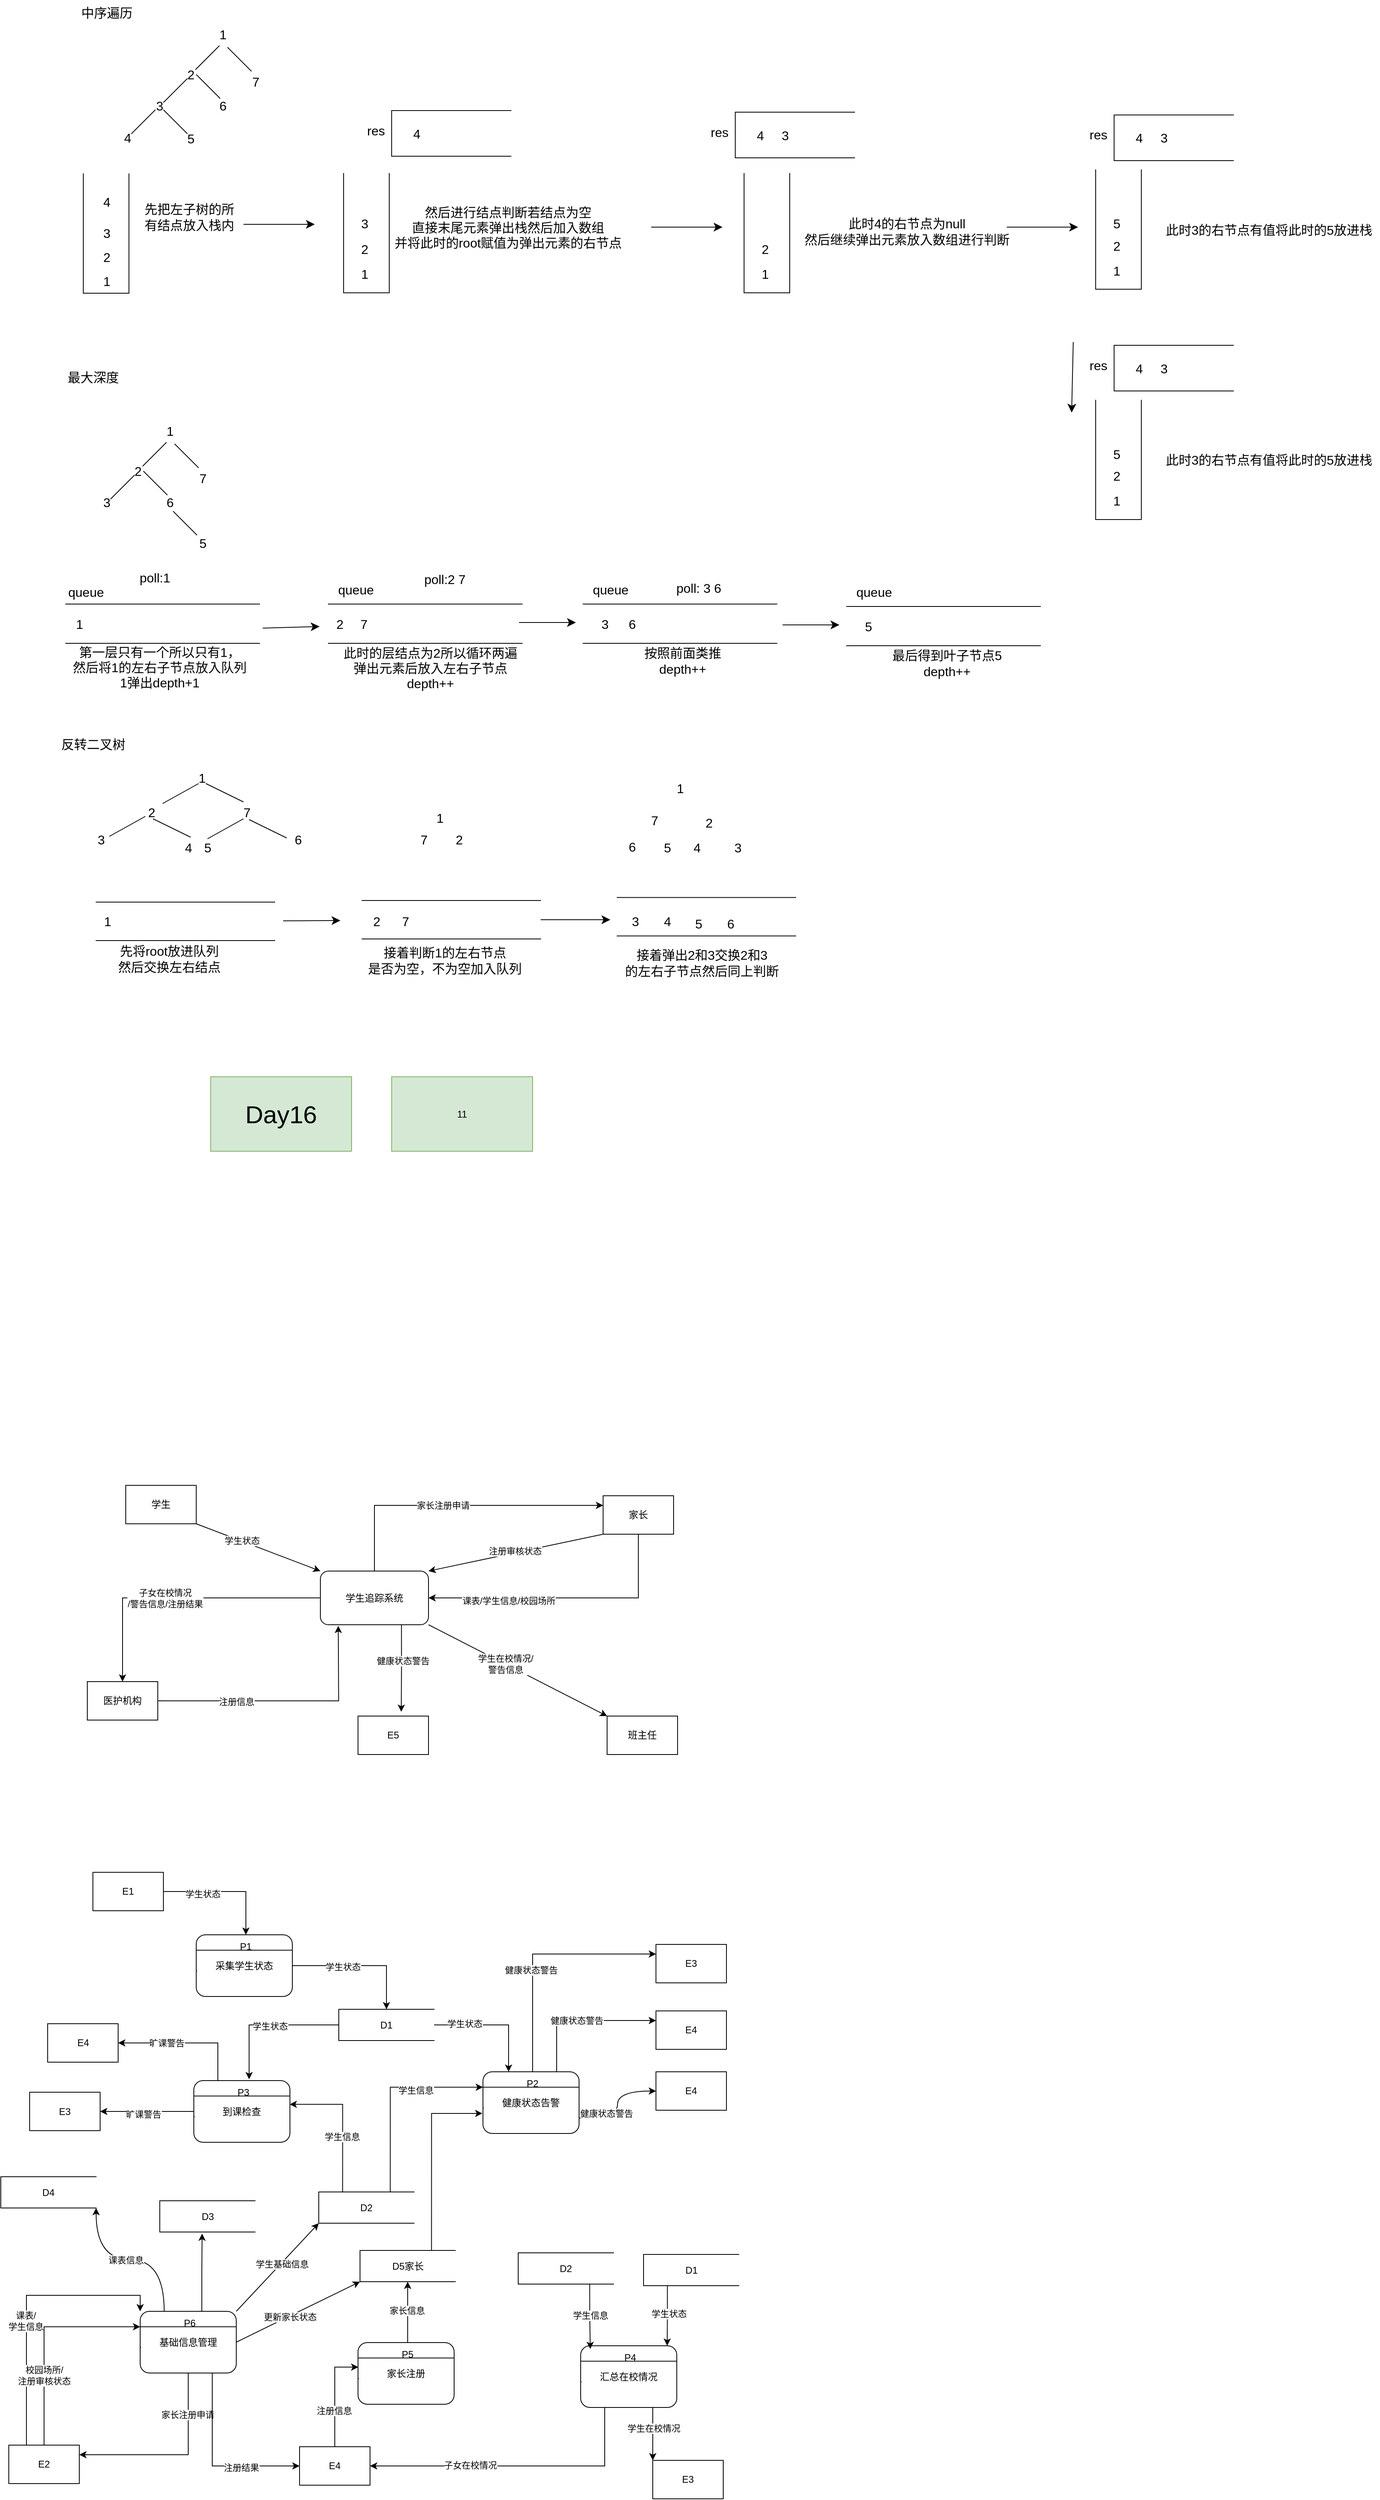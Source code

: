 <mxfile version="24.8.0">
  <diagram name="第 1 页" id="08ktoVXegdY-p2ygeXry">
    <mxGraphModel dx="1827" dy="1308" grid="0" gridSize="10" guides="1" tooltips="1" connect="1" arrows="1" fold="1" page="0" pageScale="1" pageWidth="827" pageHeight="1169" math="0" shadow="0">
      <root>
        <mxCell id="0" />
        <mxCell id="1" parent="0" />
        <mxCell id="h3pUcmXuetGUe7hEGyPd-1" value="1" style="text;html=1;align=center;verticalAlign=middle;resizable=0;points=[];autosize=1;strokeColor=none;fillColor=none;fontSize=16;" parent="1" vertex="1">
          <mxGeometry x="79" y="11" width="30" height="30" as="geometry" />
        </mxCell>
        <mxCell id="h3pUcmXuetGUe7hEGyPd-3" value="" style="endArrow=none;html=1;rounded=0;fontSize=12;startSize=8;endSize=8;curved=1;" parent="1" edge="1">
          <mxGeometry width="50" height="50" relative="1" as="geometry">
            <mxPoint x="60" y="70" as="sourcePoint" />
            <mxPoint x="90" y="40" as="targetPoint" />
          </mxGeometry>
        </mxCell>
        <mxCell id="h3pUcmXuetGUe7hEGyPd-4" value="2" style="text;html=1;align=center;verticalAlign=middle;resizable=0;points=[];autosize=1;strokeColor=none;fillColor=none;fontSize=16;" parent="1" vertex="1">
          <mxGeometry x="39" y="61" width="30" height="30" as="geometry" />
        </mxCell>
        <mxCell id="h3pUcmXuetGUe7hEGyPd-5" value="" style="endArrow=none;html=1;rounded=0;fontSize=12;startSize=8;endSize=8;curved=1;" parent="1" edge="1">
          <mxGeometry width="50" height="50" relative="1" as="geometry">
            <mxPoint x="20" y="111" as="sourcePoint" />
            <mxPoint x="50" y="81" as="targetPoint" />
          </mxGeometry>
        </mxCell>
        <mxCell id="h3pUcmXuetGUe7hEGyPd-6" value="3" style="text;html=1;align=center;verticalAlign=middle;resizable=0;points=[];autosize=1;strokeColor=none;fillColor=none;fontSize=16;" parent="1" vertex="1">
          <mxGeometry y="100" width="30" height="30" as="geometry" />
        </mxCell>
        <mxCell id="h3pUcmXuetGUe7hEGyPd-7" value="" style="endArrow=none;html=1;rounded=0;fontSize=12;startSize=8;endSize=8;curved=1;" parent="1" edge="1">
          <mxGeometry width="50" height="50" relative="1" as="geometry">
            <mxPoint x="-20" y="150" as="sourcePoint" />
            <mxPoint x="10" y="120" as="targetPoint" />
          </mxGeometry>
        </mxCell>
        <mxCell id="h3pUcmXuetGUe7hEGyPd-8" value="4" style="text;html=1;align=center;verticalAlign=middle;resizable=0;points=[];autosize=1;strokeColor=none;fillColor=none;fontSize=16;" parent="1" vertex="1">
          <mxGeometry x="-40" y="140" width="30" height="30" as="geometry" />
        </mxCell>
        <mxCell id="h3pUcmXuetGUe7hEGyPd-11" value="" style="endArrow=none;html=1;rounded=0;fontSize=12;startSize=8;endSize=8;curved=1;" parent="1" edge="1">
          <mxGeometry width="50" height="50" relative="1" as="geometry">
            <mxPoint x="50" y="150" as="sourcePoint" />
            <mxPoint x="20" y="120" as="targetPoint" />
          </mxGeometry>
        </mxCell>
        <mxCell id="h3pUcmXuetGUe7hEGyPd-12" value="5" style="text;html=1;align=center;verticalAlign=middle;resizable=0;points=[];autosize=1;strokeColor=none;fillColor=none;fontSize=16;" parent="1" vertex="1">
          <mxGeometry x="39" y="141" width="30" height="30" as="geometry" />
        </mxCell>
        <mxCell id="h3pUcmXuetGUe7hEGyPd-13" value="" style="endArrow=none;html=1;rounded=0;fontSize=12;startSize=8;endSize=8;curved=1;" parent="1" edge="1">
          <mxGeometry width="50" height="50" relative="1" as="geometry">
            <mxPoint x="91" y="106" as="sourcePoint" />
            <mxPoint x="61" y="76" as="targetPoint" />
          </mxGeometry>
        </mxCell>
        <mxCell id="h3pUcmXuetGUe7hEGyPd-14" value="6" style="text;html=1;align=center;verticalAlign=middle;resizable=0;points=[];autosize=1;strokeColor=none;fillColor=none;fontSize=16;" parent="1" vertex="1">
          <mxGeometry x="79" y="100" width="30" height="30" as="geometry" />
        </mxCell>
        <mxCell id="h3pUcmXuetGUe7hEGyPd-15" value="" style="endArrow=none;html=1;rounded=0;fontSize=12;startSize=8;endSize=8;curved=1;" parent="1" edge="1">
          <mxGeometry width="50" height="50" relative="1" as="geometry">
            <mxPoint x="130" y="72" as="sourcePoint" />
            <mxPoint x="100" y="42" as="targetPoint" />
          </mxGeometry>
        </mxCell>
        <mxCell id="h3pUcmXuetGUe7hEGyPd-16" value="7" style="text;html=1;align=center;verticalAlign=middle;resizable=0;points=[];autosize=1;strokeColor=none;fillColor=none;fontSize=16;" parent="1" vertex="1">
          <mxGeometry x="120" y="70" width="30" height="30" as="geometry" />
        </mxCell>
        <mxCell id="h3pUcmXuetGUe7hEGyPd-17" value="" style="shape=partialRectangle;whiteSpace=wrap;html=1;bottom=1;right=1;left=1;top=0;fillColor=none;routingCenterX=-0.5;" parent="1" vertex="1">
          <mxGeometry x="-80" y="200" width="57" height="149" as="geometry" />
        </mxCell>
        <mxCell id="h3pUcmXuetGUe7hEGyPd-18" value="1" style="text;html=1;align=center;verticalAlign=middle;resizable=0;points=[];autosize=1;strokeColor=none;fillColor=none;fontSize=16;" parent="1" vertex="1">
          <mxGeometry x="-66.5" y="319" width="30" height="30" as="geometry" />
        </mxCell>
        <mxCell id="h3pUcmXuetGUe7hEGyPd-19" value="2" style="text;html=1;align=center;verticalAlign=middle;resizable=0;points=[];autosize=1;strokeColor=none;fillColor=none;fontSize=16;" parent="1" vertex="1">
          <mxGeometry x="-66.5" y="289" width="30" height="30" as="geometry" />
        </mxCell>
        <mxCell id="h3pUcmXuetGUe7hEGyPd-20" value="3" style="text;html=1;align=center;verticalAlign=middle;resizable=0;points=[];autosize=1;strokeColor=none;fillColor=none;fontSize=16;" parent="1" vertex="1">
          <mxGeometry x="-66.5" y="259" width="30" height="30" as="geometry" />
        </mxCell>
        <mxCell id="h3pUcmXuetGUe7hEGyPd-21" value="4" style="text;html=1;align=center;verticalAlign=middle;resizable=0;points=[];autosize=1;strokeColor=none;fillColor=none;fontSize=16;" parent="1" vertex="1">
          <mxGeometry x="-66.5" y="220" width="30" height="30" as="geometry" />
        </mxCell>
        <mxCell id="h3pUcmXuetGUe7hEGyPd-22" value="先把左子树的所&lt;div&gt;有结点放入栈内&lt;/div&gt;" style="text;html=1;align=center;verticalAlign=middle;resizable=0;points=[];autosize=1;strokeColor=none;fillColor=none;fontSize=16;" parent="1" vertex="1">
          <mxGeometry x="-13" y="229" width="130" height="50" as="geometry" />
        </mxCell>
        <mxCell id="h3pUcmXuetGUe7hEGyPd-24" value="" style="endArrow=classic;html=1;rounded=0;fontSize=12;startSize=8;endSize=8;curved=1;" parent="1" edge="1">
          <mxGeometry width="50" height="50" relative="1" as="geometry">
            <mxPoint x="120" y="263" as="sourcePoint" />
            <mxPoint x="209" y="263" as="targetPoint" />
          </mxGeometry>
        </mxCell>
        <mxCell id="h3pUcmXuetGUe7hEGyPd-25" value="然后进行结点判断&lt;span style=&quot;background-color: initial;&quot;&gt;若结点为空&lt;/span&gt;&lt;div&gt;直接末尾元&lt;span style=&quot;background-color: initial;&quot;&gt;素弹出&lt;/span&gt;&lt;span style=&quot;background-color: initial;&quot;&gt;栈然后加入数组&lt;/span&gt;&lt;/div&gt;&lt;div&gt;&lt;span style=&quot;background-color: initial;&quot;&gt;并将此时的root赋值为弹出元素的右节点&lt;/span&gt;&lt;/div&gt;" style="text;html=1;align=center;verticalAlign=middle;resizable=0;points=[];autosize=1;strokeColor=none;fillColor=none;fontSize=16;" parent="1" vertex="1">
          <mxGeometry x="299" y="232" width="302" height="70" as="geometry" />
        </mxCell>
        <mxCell id="h3pUcmXuetGUe7hEGyPd-26" value="" style="shape=partialRectangle;whiteSpace=wrap;html=1;bottom=1;right=1;left=1;top=0;fillColor=none;routingCenterX=-0.5;" parent="1" vertex="1">
          <mxGeometry x="245" y="199.5" width="57" height="149" as="geometry" />
        </mxCell>
        <mxCell id="h3pUcmXuetGUe7hEGyPd-27" value="1" style="text;html=1;align=center;verticalAlign=middle;resizable=0;points=[];autosize=1;strokeColor=none;fillColor=none;fontSize=16;" parent="1" vertex="1">
          <mxGeometry x="256" y="310" width="30" height="30" as="geometry" />
        </mxCell>
        <mxCell id="h3pUcmXuetGUe7hEGyPd-28" value="2" style="text;html=1;align=center;verticalAlign=middle;resizable=0;points=[];autosize=1;strokeColor=none;fillColor=none;fontSize=16;" parent="1" vertex="1">
          <mxGeometry x="256" y="279" width="30" height="30" as="geometry" />
        </mxCell>
        <mxCell id="h3pUcmXuetGUe7hEGyPd-29" value="3" style="text;html=1;align=center;verticalAlign=middle;resizable=0;points=[];autosize=1;strokeColor=none;fillColor=none;fontSize=16;" parent="1" vertex="1">
          <mxGeometry x="256" y="247" width="30" height="30" as="geometry" />
        </mxCell>
        <mxCell id="h3pUcmXuetGUe7hEGyPd-30" value="4" style="text;html=1;align=center;verticalAlign=middle;resizable=0;points=[];autosize=1;strokeColor=none;fillColor=none;fontSize=16;" parent="1" vertex="1">
          <mxGeometry x="321" y="134.5" width="30" height="30" as="geometry" />
        </mxCell>
        <mxCell id="h3pUcmXuetGUe7hEGyPd-31" value="" style="shape=partialRectangle;whiteSpace=wrap;html=1;bottom=1;right=1;left=1;top=0;fillColor=none;routingCenterX=-0.5;direction=south;" parent="1" vertex="1">
          <mxGeometry x="305" y="121" width="149" height="57" as="geometry" />
        </mxCell>
        <mxCell id="h3pUcmXuetGUe7hEGyPd-32" value="res" style="text;html=1;align=center;verticalAlign=middle;resizable=0;points=[];autosize=1;strokeColor=none;fillColor=none;fontSize=16;" parent="1" vertex="1">
          <mxGeometry x="265" y="130" width="40" height="31" as="geometry" />
        </mxCell>
        <mxCell id="h3pUcmXuetGUe7hEGyPd-33" value="" style="endArrow=classic;html=1;rounded=0;fontSize=12;startSize=8;endSize=8;curved=1;" parent="1" edge="1">
          <mxGeometry width="50" height="50" relative="1" as="geometry">
            <mxPoint x="629" y="266.5" as="sourcePoint" />
            <mxPoint x="718" y="266.5" as="targetPoint" />
          </mxGeometry>
        </mxCell>
        <mxCell id="h3pUcmXuetGUe7hEGyPd-34" value="" style="shape=partialRectangle;whiteSpace=wrap;html=1;bottom=1;right=1;left=1;top=0;fillColor=none;routingCenterX=-0.5;" parent="1" vertex="1">
          <mxGeometry x="745" y="199.5" width="57" height="149" as="geometry" />
        </mxCell>
        <mxCell id="h3pUcmXuetGUe7hEGyPd-35" value="1" style="text;html=1;align=center;verticalAlign=middle;resizable=0;points=[];autosize=1;strokeColor=none;fillColor=none;fontSize=16;" parent="1" vertex="1">
          <mxGeometry x="756" y="310" width="30" height="30" as="geometry" />
        </mxCell>
        <mxCell id="h3pUcmXuetGUe7hEGyPd-36" value="2" style="text;html=1;align=center;verticalAlign=middle;resizable=0;points=[];autosize=1;strokeColor=none;fillColor=none;fontSize=16;" parent="1" vertex="1">
          <mxGeometry x="756" y="279" width="30" height="30" as="geometry" />
        </mxCell>
        <mxCell id="h3pUcmXuetGUe7hEGyPd-37" value="3" style="text;html=1;align=center;verticalAlign=middle;resizable=0;points=[];autosize=1;strokeColor=none;fillColor=none;fontSize=16;" parent="1" vertex="1">
          <mxGeometry x="781" y="136.5" width="30" height="30" as="geometry" />
        </mxCell>
        <mxCell id="h3pUcmXuetGUe7hEGyPd-38" value="4" style="text;html=1;align=center;verticalAlign=middle;resizable=0;points=[];autosize=1;strokeColor=none;fillColor=none;fontSize=16;" parent="1" vertex="1">
          <mxGeometry x="750" y="136.5" width="30" height="30" as="geometry" />
        </mxCell>
        <mxCell id="h3pUcmXuetGUe7hEGyPd-39" value="" style="shape=partialRectangle;whiteSpace=wrap;html=1;bottom=1;right=1;left=1;top=0;fillColor=none;routingCenterX=-0.5;direction=south;" parent="1" vertex="1">
          <mxGeometry x="734" y="123" width="149" height="57" as="geometry" />
        </mxCell>
        <mxCell id="h3pUcmXuetGUe7hEGyPd-40" value="res" style="text;html=1;align=center;verticalAlign=middle;resizable=0;points=[];autosize=1;strokeColor=none;fillColor=none;fontSize=16;" parent="1" vertex="1">
          <mxGeometry x="694" y="132" width="40" height="31" as="geometry" />
        </mxCell>
        <mxCell id="h3pUcmXuetGUe7hEGyPd-41" value="此时4的右节点为null&lt;div&gt;然后继续弹出元素放入数组进行判断&lt;/div&gt;" style="text;html=1;align=center;verticalAlign=middle;resizable=0;points=[];autosize=1;strokeColor=none;fillColor=none;fontSize=16;" parent="1" vertex="1">
          <mxGeometry x="811" y="247" width="274" height="50" as="geometry" />
        </mxCell>
        <mxCell id="h3pUcmXuetGUe7hEGyPd-42" value="3" style="text;html=1;align=center;verticalAlign=middle;resizable=0;points=[];autosize=1;strokeColor=none;fillColor=none;fontSize=16;" parent="1" vertex="1">
          <mxGeometry x="1254" y="140" width="30" height="30" as="geometry" />
        </mxCell>
        <mxCell id="h3pUcmXuetGUe7hEGyPd-43" value="4" style="text;html=1;align=center;verticalAlign=middle;resizable=0;points=[];autosize=1;strokeColor=none;fillColor=none;fontSize=16;" parent="1" vertex="1">
          <mxGeometry x="1223" y="140" width="30" height="30" as="geometry" />
        </mxCell>
        <mxCell id="h3pUcmXuetGUe7hEGyPd-44" value="" style="shape=partialRectangle;whiteSpace=wrap;html=1;bottom=1;right=1;left=1;top=0;fillColor=none;routingCenterX=-0.5;direction=south;" parent="1" vertex="1">
          <mxGeometry x="1207" y="126.5" width="149" height="57" as="geometry" />
        </mxCell>
        <mxCell id="h3pUcmXuetGUe7hEGyPd-45" value="res" style="text;html=1;align=center;verticalAlign=middle;resizable=0;points=[];autosize=1;strokeColor=none;fillColor=none;fontSize=16;" parent="1" vertex="1">
          <mxGeometry x="1167" y="135.5" width="40" height="31" as="geometry" />
        </mxCell>
        <mxCell id="h3pUcmXuetGUe7hEGyPd-46" value="" style="endArrow=classic;html=1;rounded=0;fontSize=12;startSize=8;endSize=8;curved=1;" parent="1" edge="1">
          <mxGeometry width="50" height="50" relative="1" as="geometry">
            <mxPoint x="1073" y="266.5" as="sourcePoint" />
            <mxPoint x="1162" y="266.5" as="targetPoint" />
          </mxGeometry>
        </mxCell>
        <mxCell id="h3pUcmXuetGUe7hEGyPd-47" value="" style="shape=partialRectangle;whiteSpace=wrap;html=1;bottom=1;right=1;left=1;top=0;fillColor=none;routingCenterX=-0.5;" parent="1" vertex="1">
          <mxGeometry x="1184" y="195" width="57" height="149" as="geometry" />
        </mxCell>
        <mxCell id="h3pUcmXuetGUe7hEGyPd-48" value="1" style="text;html=1;align=center;verticalAlign=middle;resizable=0;points=[];autosize=1;strokeColor=none;fillColor=none;fontSize=16;" parent="1" vertex="1">
          <mxGeometry x="1195" y="305.5" width="30" height="30" as="geometry" />
        </mxCell>
        <mxCell id="h3pUcmXuetGUe7hEGyPd-49" value="2" style="text;html=1;align=center;verticalAlign=middle;resizable=0;points=[];autosize=1;strokeColor=none;fillColor=none;fontSize=16;" parent="1" vertex="1">
          <mxGeometry x="1195" y="274.5" width="30" height="30" as="geometry" />
        </mxCell>
        <mxCell id="h3pUcmXuetGUe7hEGyPd-50" value="5" style="text;html=1;align=center;verticalAlign=middle;resizable=0;points=[];autosize=1;strokeColor=none;fillColor=none;fontSize=16;" parent="1" vertex="1">
          <mxGeometry x="1196.5" y="246.5" width="27" height="31" as="geometry" />
        </mxCell>
        <mxCell id="h3pUcmXuetGUe7hEGyPd-51" value="此时3的右节点有值将此时的5放进栈" style="text;html=1;align=center;verticalAlign=middle;resizable=0;points=[];autosize=1;strokeColor=none;fillColor=none;fontSize=16;" parent="1" vertex="1">
          <mxGeometry x="1262" y="254" width="276" height="31" as="geometry" />
        </mxCell>
        <mxCell id="h3pUcmXuetGUe7hEGyPd-53" value="" style="endArrow=classic;html=1;rounded=0;fontSize=12;startSize=8;endSize=8;curved=1;" parent="1" edge="1">
          <mxGeometry width="50" height="50" relative="1" as="geometry">
            <mxPoint x="1156" y="410" as="sourcePoint" />
            <mxPoint x="1154" y="498" as="targetPoint" />
          </mxGeometry>
        </mxCell>
        <mxCell id="h3pUcmXuetGUe7hEGyPd-54" value="3" style="text;html=1;align=center;verticalAlign=middle;resizable=0;points=[];autosize=1;strokeColor=none;fillColor=none;fontSize=16;" parent="1" vertex="1">
          <mxGeometry x="1254" y="427.5" width="30" height="30" as="geometry" />
        </mxCell>
        <mxCell id="h3pUcmXuetGUe7hEGyPd-55" value="4" style="text;html=1;align=center;verticalAlign=middle;resizable=0;points=[];autosize=1;strokeColor=none;fillColor=none;fontSize=16;" parent="1" vertex="1">
          <mxGeometry x="1223" y="427.5" width="30" height="30" as="geometry" />
        </mxCell>
        <mxCell id="h3pUcmXuetGUe7hEGyPd-56" value="" style="shape=partialRectangle;whiteSpace=wrap;html=1;bottom=1;right=1;left=1;top=0;fillColor=none;routingCenterX=-0.5;direction=south;" parent="1" vertex="1">
          <mxGeometry x="1207" y="414" width="149" height="57" as="geometry" />
        </mxCell>
        <mxCell id="h3pUcmXuetGUe7hEGyPd-57" value="res" style="text;html=1;align=center;verticalAlign=middle;resizable=0;points=[];autosize=1;strokeColor=none;fillColor=none;fontSize=16;" parent="1" vertex="1">
          <mxGeometry x="1167" y="423" width="40" height="31" as="geometry" />
        </mxCell>
        <mxCell id="h3pUcmXuetGUe7hEGyPd-58" value="" style="shape=partialRectangle;whiteSpace=wrap;html=1;bottom=1;right=1;left=1;top=0;fillColor=none;routingCenterX=-0.5;" parent="1" vertex="1">
          <mxGeometry x="1184" y="482.5" width="57" height="149" as="geometry" />
        </mxCell>
        <mxCell id="h3pUcmXuetGUe7hEGyPd-59" value="1" style="text;html=1;align=center;verticalAlign=middle;resizable=0;points=[];autosize=1;strokeColor=none;fillColor=none;fontSize=16;" parent="1" vertex="1">
          <mxGeometry x="1195" y="593" width="30" height="30" as="geometry" />
        </mxCell>
        <mxCell id="h3pUcmXuetGUe7hEGyPd-60" value="2" style="text;html=1;align=center;verticalAlign=middle;resizable=0;points=[];autosize=1;strokeColor=none;fillColor=none;fontSize=16;" parent="1" vertex="1">
          <mxGeometry x="1195" y="562" width="30" height="30" as="geometry" />
        </mxCell>
        <mxCell id="h3pUcmXuetGUe7hEGyPd-61" value="5" style="text;html=1;align=center;verticalAlign=middle;resizable=0;points=[];autosize=1;strokeColor=none;fillColor=none;fontSize=16;" parent="1" vertex="1">
          <mxGeometry x="1196.5" y="534" width="27" height="31" as="geometry" />
        </mxCell>
        <mxCell id="h3pUcmXuetGUe7hEGyPd-62" value="此时3的右节点有值将此时的5放进栈" style="text;html=1;align=center;verticalAlign=middle;resizable=0;points=[];autosize=1;strokeColor=none;fillColor=none;fontSize=16;" parent="1" vertex="1">
          <mxGeometry x="1262" y="541.5" width="276" height="31" as="geometry" />
        </mxCell>
        <mxCell id="h3pUcmXuetGUe7hEGyPd-100" value="1" style="text;html=1;align=center;verticalAlign=middle;resizable=0;points=[];autosize=1;strokeColor=none;fillColor=none;fontSize=16;" parent="1" vertex="1">
          <mxGeometry x="13" y="506" width="30" height="30" as="geometry" />
        </mxCell>
        <mxCell id="h3pUcmXuetGUe7hEGyPd-101" value="" style="endArrow=none;html=1;rounded=0;fontSize=12;startSize=8;endSize=8;curved=1;" parent="1" edge="1">
          <mxGeometry width="50" height="50" relative="1" as="geometry">
            <mxPoint x="-6" y="565" as="sourcePoint" />
            <mxPoint x="24" y="535" as="targetPoint" />
          </mxGeometry>
        </mxCell>
        <mxCell id="h3pUcmXuetGUe7hEGyPd-102" value="2" style="text;html=1;align=center;verticalAlign=middle;resizable=0;points=[];autosize=1;strokeColor=none;fillColor=none;fontSize=16;" parent="1" vertex="1">
          <mxGeometry x="-27" y="556" width="30" height="30" as="geometry" />
        </mxCell>
        <mxCell id="h3pUcmXuetGUe7hEGyPd-103" value="" style="endArrow=none;html=1;rounded=0;fontSize=12;startSize=8;endSize=8;curved=1;" parent="1" edge="1">
          <mxGeometry width="50" height="50" relative="1" as="geometry">
            <mxPoint x="-46" y="606" as="sourcePoint" />
            <mxPoint x="-16" y="576" as="targetPoint" />
          </mxGeometry>
        </mxCell>
        <mxCell id="h3pUcmXuetGUe7hEGyPd-104" value="3" style="text;html=1;align=center;verticalAlign=middle;resizable=0;points=[];autosize=1;strokeColor=none;fillColor=none;fontSize=16;" parent="1" vertex="1">
          <mxGeometry x="-66" y="595" width="30" height="30" as="geometry" />
        </mxCell>
        <mxCell id="h3pUcmXuetGUe7hEGyPd-107" value="" style="endArrow=none;html=1;rounded=0;fontSize=12;startSize=8;endSize=8;curved=1;" parent="1" edge="1">
          <mxGeometry width="50" height="50" relative="1" as="geometry">
            <mxPoint x="62" y="651" as="sourcePoint" />
            <mxPoint x="32" y="621" as="targetPoint" />
          </mxGeometry>
        </mxCell>
        <mxCell id="h3pUcmXuetGUe7hEGyPd-108" value="5" style="text;html=1;align=center;verticalAlign=middle;resizable=0;points=[];autosize=1;strokeColor=none;fillColor=none;fontSize=16;" parent="1" vertex="1">
          <mxGeometry x="54" y="646" width="30" height="30" as="geometry" />
        </mxCell>
        <mxCell id="h3pUcmXuetGUe7hEGyPd-109" value="" style="endArrow=none;html=1;rounded=0;fontSize=12;startSize=8;endSize=8;curved=1;" parent="1" edge="1">
          <mxGeometry width="50" height="50" relative="1" as="geometry">
            <mxPoint x="25" y="601" as="sourcePoint" />
            <mxPoint x="-5" y="571" as="targetPoint" />
          </mxGeometry>
        </mxCell>
        <mxCell id="h3pUcmXuetGUe7hEGyPd-110" value="6" style="text;html=1;align=center;verticalAlign=middle;resizable=0;points=[];autosize=1;strokeColor=none;fillColor=none;fontSize=16;" parent="1" vertex="1">
          <mxGeometry x="13" y="595" width="30" height="30" as="geometry" />
        </mxCell>
        <mxCell id="h3pUcmXuetGUe7hEGyPd-111" value="" style="endArrow=none;html=1;rounded=0;fontSize=12;startSize=8;endSize=8;curved=1;" parent="1" edge="1">
          <mxGeometry width="50" height="50" relative="1" as="geometry">
            <mxPoint x="64" y="567" as="sourcePoint" />
            <mxPoint x="34" y="537" as="targetPoint" />
          </mxGeometry>
        </mxCell>
        <mxCell id="h3pUcmXuetGUe7hEGyPd-112" value="7" style="text;html=1;align=center;verticalAlign=middle;resizable=0;points=[];autosize=1;strokeColor=none;fillColor=none;fontSize=16;" parent="1" vertex="1">
          <mxGeometry x="54" y="565" width="30" height="30" as="geometry" />
        </mxCell>
        <mxCell id="h3pUcmXuetGUe7hEGyPd-115" value="" style="shape=partialRectangle;whiteSpace=wrap;html=1;bottom=0;top=0;fillColor=none;direction=south;" parent="1" vertex="1">
          <mxGeometry x="-102" y="737" width="242" height="49" as="geometry" />
        </mxCell>
        <mxCell id="h3pUcmXuetGUe7hEGyPd-116" value="queue" style="text;html=1;align=center;verticalAlign=middle;resizable=0;points=[];autosize=1;strokeColor=none;fillColor=none;fontSize=16;" parent="1" vertex="1">
          <mxGeometry x="-109" y="706" width="63" height="31" as="geometry" />
        </mxCell>
        <mxCell id="h3pUcmXuetGUe7hEGyPd-117" value="1" style="text;html=1;align=center;verticalAlign=middle;resizable=0;points=[];autosize=1;strokeColor=none;fillColor=none;fontSize=16;" parent="1" vertex="1">
          <mxGeometry x="-99" y="746" width="27" height="31" as="geometry" />
        </mxCell>
        <mxCell id="h3pUcmXuetGUe7hEGyPd-118" value="第一层只有一个所以只有1，&lt;div&gt;然后将1的左右子节点放入队列&lt;/div&gt;&lt;div&gt;1弹出depth+1&lt;/div&gt;" style="text;html=1;align=center;verticalAlign=middle;resizable=0;points=[];autosize=1;strokeColor=none;fillColor=none;fontSize=16;" parent="1" vertex="1">
          <mxGeometry x="-102.5" y="781" width="235" height="70" as="geometry" />
        </mxCell>
        <mxCell id="h3pUcmXuetGUe7hEGyPd-119" value="" style="shape=partialRectangle;whiteSpace=wrap;html=1;bottom=0;top=0;fillColor=none;direction=south;" parent="1" vertex="1">
          <mxGeometry x="226" y="737" width="242" height="49" as="geometry" />
        </mxCell>
        <mxCell id="h3pUcmXuetGUe7hEGyPd-120" value="2" style="text;html=1;align=center;verticalAlign=middle;resizable=0;points=[];autosize=1;strokeColor=none;fillColor=none;fontSize=16;" parent="1" vertex="1">
          <mxGeometry x="226" y="746" width="27" height="31" as="geometry" />
        </mxCell>
        <mxCell id="h3pUcmXuetGUe7hEGyPd-121" value="" style="endArrow=classic;html=1;rounded=0;fontSize=12;startSize=8;endSize=8;curved=1;" parent="1" edge="1">
          <mxGeometry width="50" height="50" relative="1" as="geometry">
            <mxPoint x="144" y="767" as="sourcePoint" />
            <mxPoint x="215" y="765" as="targetPoint" />
          </mxGeometry>
        </mxCell>
        <mxCell id="h3pUcmXuetGUe7hEGyPd-122" value="queue" style="text;html=1;align=center;verticalAlign=middle;resizable=0;points=[];autosize=1;strokeColor=none;fillColor=none;fontSize=16;" parent="1" vertex="1">
          <mxGeometry x="228" y="703" width="63" height="31" as="geometry" />
        </mxCell>
        <mxCell id="h3pUcmXuetGUe7hEGyPd-123" value="7" style="text;html=1;align=center;verticalAlign=middle;resizable=0;points=[];autosize=1;strokeColor=none;fillColor=none;fontSize=16;" parent="1" vertex="1">
          <mxGeometry x="256" y="746" width="27" height="31" as="geometry" />
        </mxCell>
        <mxCell id="h3pUcmXuetGUe7hEGyPd-124" value="此时的层结点为2所以循环两遍&lt;div&gt;弹出元素后放入左右子节点&lt;/div&gt;&lt;div&gt;depth++&lt;/div&gt;" style="text;html=1;align=center;verticalAlign=middle;resizable=0;points=[];autosize=1;strokeColor=none;fillColor=none;fontSize=16;" parent="1" vertex="1">
          <mxGeometry x="235" y="781.5" width="235" height="70" as="geometry" />
        </mxCell>
        <mxCell id="h3pUcmXuetGUe7hEGyPd-125" value="" style="shape=partialRectangle;whiteSpace=wrap;html=1;bottom=0;top=0;fillColor=none;direction=south;" parent="1" vertex="1">
          <mxGeometry x="544" y="737" width="242" height="49" as="geometry" />
        </mxCell>
        <mxCell id="h3pUcmXuetGUe7hEGyPd-127" value="queue" style="text;html=1;align=center;verticalAlign=middle;resizable=0;points=[];autosize=1;strokeColor=none;fillColor=none;fontSize=16;" parent="1" vertex="1">
          <mxGeometry x="546" y="703" width="63" height="31" as="geometry" />
        </mxCell>
        <mxCell id="h3pUcmXuetGUe7hEGyPd-129" value="" style="endArrow=classic;html=1;rounded=0;fontSize=12;startSize=8;endSize=8;curved=1;" parent="1" edge="1">
          <mxGeometry width="50" height="50" relative="1" as="geometry">
            <mxPoint x="464" y="760" as="sourcePoint" />
            <mxPoint x="535" y="760" as="targetPoint" />
          </mxGeometry>
        </mxCell>
        <mxCell id="h3pUcmXuetGUe7hEGyPd-130" value="3" style="text;html=1;align=center;verticalAlign=middle;resizable=0;points=[];autosize=1;strokeColor=none;fillColor=none;fontSize=16;" parent="1" vertex="1">
          <mxGeometry x="557" y="746" width="27" height="31" as="geometry" />
        </mxCell>
        <mxCell id="h3pUcmXuetGUe7hEGyPd-131" value="6" style="text;html=1;align=center;verticalAlign=middle;resizable=0;points=[];autosize=1;strokeColor=none;fillColor=none;fontSize=16;" parent="1" vertex="1">
          <mxGeometry x="591" y="746" width="27" height="31" as="geometry" />
        </mxCell>
        <mxCell id="h3pUcmXuetGUe7hEGyPd-134" value="poll:1" style="text;html=1;align=center;verticalAlign=middle;resizable=0;points=[];autosize=1;strokeColor=none;fillColor=none;fontSize=16;" parent="1" vertex="1">
          <mxGeometry x="-19.5" y="688.5" width="56" height="31" as="geometry" />
        </mxCell>
        <mxCell id="h3pUcmXuetGUe7hEGyPd-135" value="poll:2 7" style="text;html=1;align=center;verticalAlign=middle;resizable=0;points=[];autosize=1;strokeColor=none;fillColor=none;fontSize=16;" parent="1" vertex="1">
          <mxGeometry x="335.5" y="690.5" width="70" height="31" as="geometry" />
        </mxCell>
        <mxCell id="h3pUcmXuetGUe7hEGyPd-136" value="poll: 3 6" style="text;html=1;align=center;verticalAlign=middle;resizable=0;points=[];autosize=1;strokeColor=none;fillColor=none;fontSize=16;" parent="1" vertex="1">
          <mxGeometry x="651" y="701" width="74" height="31" as="geometry" />
        </mxCell>
        <mxCell id="h3pUcmXuetGUe7hEGyPd-137" value="按照前面类推&lt;div&gt;depth++&lt;/div&gt;" style="text;html=1;align=center;verticalAlign=middle;resizable=0;points=[];autosize=1;strokeColor=none;fillColor=none;fontSize=16;" parent="1" vertex="1">
          <mxGeometry x="611" y="782.5" width="114" height="50" as="geometry" />
        </mxCell>
        <mxCell id="h3pUcmXuetGUe7hEGyPd-138" value="" style="shape=partialRectangle;whiteSpace=wrap;html=1;bottom=0;top=0;fillColor=none;direction=south;" parent="1" vertex="1">
          <mxGeometry x="873" y="740" width="242" height="49" as="geometry" />
        </mxCell>
        <mxCell id="h3pUcmXuetGUe7hEGyPd-139" value="queue" style="text;html=1;align=center;verticalAlign=middle;resizable=0;points=[];autosize=1;strokeColor=none;fillColor=none;fontSize=16;" parent="1" vertex="1">
          <mxGeometry x="875" y="706" width="63" height="31" as="geometry" />
        </mxCell>
        <mxCell id="h3pUcmXuetGUe7hEGyPd-140" value="" style="endArrow=classic;html=1;rounded=0;fontSize=12;startSize=8;endSize=8;curved=1;" parent="1" edge="1">
          <mxGeometry width="50" height="50" relative="1" as="geometry">
            <mxPoint x="793" y="763" as="sourcePoint" />
            <mxPoint x="864" y="763" as="targetPoint" />
          </mxGeometry>
        </mxCell>
        <mxCell id="h3pUcmXuetGUe7hEGyPd-141" value="5" style="text;html=1;align=center;verticalAlign=middle;resizable=0;points=[];autosize=1;strokeColor=none;fillColor=none;fontSize=16;" parent="1" vertex="1">
          <mxGeometry x="886" y="749" width="27" height="31" as="geometry" />
        </mxCell>
        <mxCell id="h3pUcmXuetGUe7hEGyPd-143" value="最后得到叶子节点5&lt;div&gt;depth++&lt;/div&gt;" style="text;html=1;align=center;verticalAlign=middle;resizable=0;points=[];autosize=1;strokeColor=none;fillColor=none;fontSize=16;" parent="1" vertex="1">
          <mxGeometry x="920" y="785.5" width="155" height="50" as="geometry" />
        </mxCell>
        <mxCell id="uOGjcTrOW1bZUztO3bxn-37" value="" style="endArrow=none;html=1;rounded=0;fontSize=12;startSize=8;endSize=8;curved=1;" parent="1" edge="1">
          <mxGeometry width="50" height="50" relative="1" as="geometry">
            <mxPoint x="19" y="986" as="sourcePoint" />
            <mxPoint x="64" y="961" as="targetPoint" />
          </mxGeometry>
        </mxCell>
        <mxCell id="uOGjcTrOW1bZUztO3bxn-38" value="2" style="text;html=1;align=center;verticalAlign=middle;resizable=0;points=[];autosize=1;strokeColor=none;fillColor=none;fontSize=16;" parent="1" vertex="1">
          <mxGeometry x="-10" y="982" width="30" height="30" as="geometry" />
        </mxCell>
        <mxCell id="uOGjcTrOW1bZUztO3bxn-44" value="" style="endArrow=none;html=1;rounded=0;fontSize=12;startSize=8;endSize=8;curved=1;" parent="1" edge="1">
          <mxGeometry width="50" height="50" relative="1" as="geometry">
            <mxPoint x="120" y="984" as="sourcePoint" />
            <mxPoint x="73" y="961" as="targetPoint" />
          </mxGeometry>
        </mxCell>
        <mxCell id="uOGjcTrOW1bZUztO3bxn-45" value="7" style="text;html=1;align=center;verticalAlign=middle;resizable=0;points=[];autosize=1;strokeColor=none;fillColor=none;fontSize=16;" parent="1" vertex="1">
          <mxGeometry x="109" y="982" width="30" height="30" as="geometry" />
        </mxCell>
        <mxCell id="uOGjcTrOW1bZUztO3bxn-46" value="1" style="text;html=1;align=center;verticalAlign=middle;resizable=0;points=[];autosize=1;strokeColor=none;fillColor=none;fontSize=16;" parent="1" vertex="1">
          <mxGeometry x="54" y="938" width="27" height="31" as="geometry" />
        </mxCell>
        <mxCell id="uOGjcTrOW1bZUztO3bxn-53" value="" style="endArrow=none;html=1;rounded=0;fontSize=12;startSize=8;endSize=8;curved=1;" parent="1" edge="1">
          <mxGeometry width="50" height="50" relative="1" as="geometry">
            <mxPoint x="-47.5" y="1027" as="sourcePoint" />
            <mxPoint x="-2.5" y="1002" as="targetPoint" />
          </mxGeometry>
        </mxCell>
        <mxCell id="uOGjcTrOW1bZUztO3bxn-54" value="" style="endArrow=none;html=1;rounded=0;fontSize=12;startSize=8;endSize=8;curved=1;" parent="1" edge="1">
          <mxGeometry width="50" height="50" relative="1" as="geometry">
            <mxPoint x="54" y="1028" as="sourcePoint" />
            <mxPoint x="7" y="1005" as="targetPoint" />
          </mxGeometry>
        </mxCell>
        <mxCell id="uOGjcTrOW1bZUztO3bxn-55" value="" style="endArrow=none;html=1;rounded=0;fontSize=12;startSize=8;endSize=8;curved=1;" parent="1" edge="1">
          <mxGeometry width="50" height="50" relative="1" as="geometry">
            <mxPoint x="75" y="1030" as="sourcePoint" />
            <mxPoint x="120" y="1005" as="targetPoint" />
          </mxGeometry>
        </mxCell>
        <mxCell id="uOGjcTrOW1bZUztO3bxn-56" value="" style="endArrow=none;html=1;rounded=0;fontSize=12;startSize=8;endSize=8;curved=1;" parent="1" edge="1">
          <mxGeometry width="50" height="50" relative="1" as="geometry">
            <mxPoint x="174" y="1029" as="sourcePoint" />
            <mxPoint x="127" y="1006" as="targetPoint" />
          </mxGeometry>
        </mxCell>
        <mxCell id="uOGjcTrOW1bZUztO3bxn-57" value="3" style="text;html=1;align=center;verticalAlign=middle;resizable=0;points=[];autosize=1;strokeColor=none;fillColor=none;fontSize=16;" parent="1" vertex="1">
          <mxGeometry x="-71.5" y="1015.5" width="27" height="31" as="geometry" />
        </mxCell>
        <mxCell id="uOGjcTrOW1bZUztO3bxn-58" value="4" style="text;html=1;align=center;verticalAlign=middle;resizable=0;points=[];autosize=1;strokeColor=none;fillColor=none;fontSize=16;" parent="1" vertex="1">
          <mxGeometry x="37.5" y="1025.5" width="27" height="31" as="geometry" />
        </mxCell>
        <mxCell id="uOGjcTrOW1bZUztO3bxn-59" value="5" style="text;html=1;align=center;verticalAlign=middle;resizable=0;points=[];autosize=1;strokeColor=none;fillColor=none;fontSize=16;" parent="1" vertex="1">
          <mxGeometry x="61.5" y="1025.5" width="27" height="31" as="geometry" />
        </mxCell>
        <mxCell id="uOGjcTrOW1bZUztO3bxn-60" value="6" style="text;html=1;align=center;verticalAlign=middle;resizable=0;points=[];autosize=1;strokeColor=none;fillColor=none;fontSize=16;" parent="1" vertex="1">
          <mxGeometry x="174" y="1015.5" width="27" height="31" as="geometry" />
        </mxCell>
        <mxCell id="uOGjcTrOW1bZUztO3bxn-62" value="" style="shape=partialRectangle;whiteSpace=wrap;html=1;bottom=0;top=0;fillColor=none;direction=south;" parent="1" vertex="1">
          <mxGeometry x="-64" y="1109" width="223" height="48" as="geometry" />
        </mxCell>
        <mxCell id="uOGjcTrOW1bZUztO3bxn-63" value="1" style="text;html=1;align=center;verticalAlign=middle;resizable=0;points=[];autosize=1;strokeColor=none;fillColor=none;fontSize=16;" parent="1" vertex="1">
          <mxGeometry x="-63.5" y="1117.5" width="27" height="31" as="geometry" />
        </mxCell>
        <mxCell id="uOGjcTrOW1bZUztO3bxn-64" value="先将root放进队列&lt;div&gt;然后交换左右结点&lt;/div&gt;" style="text;html=1;align=center;verticalAlign=middle;resizable=0;points=[];autosize=1;strokeColor=none;fillColor=none;fontSize=16;" parent="1" vertex="1">
          <mxGeometry x="-46" y="1155" width="146" height="50" as="geometry" />
        </mxCell>
        <mxCell id="uOGjcTrOW1bZUztO3bxn-65" value="" style="edgeStyle=none;orthogonalLoop=1;jettySize=auto;html=1;rounded=0;fontSize=12;startSize=8;endSize=8;curved=1;" parent="1" edge="1">
          <mxGeometry width="140" relative="1" as="geometry">
            <mxPoint x="169.5" y="1132.41" as="sourcePoint" />
            <mxPoint x="241" y="1132" as="targetPoint" />
            <Array as="points" />
          </mxGeometry>
        </mxCell>
        <mxCell id="uOGjcTrOW1bZUztO3bxn-66" value="" style="shape=partialRectangle;whiteSpace=wrap;html=1;bottom=0;top=0;fillColor=none;direction=south;" parent="1" vertex="1">
          <mxGeometry x="268" y="1107" width="223" height="48" as="geometry" />
        </mxCell>
        <mxCell id="uOGjcTrOW1bZUztO3bxn-67" value="2" style="text;html=1;align=center;verticalAlign=middle;resizable=0;points=[];autosize=1;strokeColor=none;fillColor=none;fontSize=16;" parent="1" vertex="1">
          <mxGeometry x="272" y="1117.5" width="27" height="31" as="geometry" />
        </mxCell>
        <mxCell id="uOGjcTrOW1bZUztO3bxn-68" value="7" style="text;html=1;align=center;verticalAlign=middle;resizable=0;points=[];autosize=1;strokeColor=none;fillColor=none;fontSize=16;" parent="1" vertex="1">
          <mxGeometry x="308.5" y="1117.5" width="27" height="31" as="geometry" />
        </mxCell>
        <mxCell id="uOGjcTrOW1bZUztO3bxn-70" value="接着判断1的左右节点&lt;div&gt;是否为空，不为空加入队列&lt;/div&gt;" style="text;html=1;align=center;verticalAlign=middle;resizable=0;points=[];autosize=1;strokeColor=none;fillColor=none;fontSize=16;" parent="1" vertex="1">
          <mxGeometry x="265.5" y="1157" width="210" height="50" as="geometry" />
        </mxCell>
        <mxCell id="uOGjcTrOW1bZUztO3bxn-71" value="" style="shape=partialRectangle;whiteSpace=wrap;html=1;bottom=0;top=0;fillColor=none;direction=south;" parent="1" vertex="1">
          <mxGeometry x="586.5" y="1103.25" width="223" height="48" as="geometry" />
        </mxCell>
        <mxCell id="uOGjcTrOW1bZUztO3bxn-72" value="2" style="text;html=1;align=center;verticalAlign=middle;resizable=0;points=[];autosize=1;strokeColor=none;fillColor=none;fontSize=16;" parent="1" vertex="1">
          <mxGeometry x="375" y="1015.5" width="27" height="31" as="geometry" />
        </mxCell>
        <mxCell id="uOGjcTrOW1bZUztO3bxn-73" value="7" style="text;html=1;align=center;verticalAlign=middle;resizable=0;points=[];autosize=1;strokeColor=none;fillColor=none;fontSize=16;" parent="1" vertex="1">
          <mxGeometry x="331" y="1015.5" width="27" height="31" as="geometry" />
        </mxCell>
        <mxCell id="uOGjcTrOW1bZUztO3bxn-75" value="接着弹出2和3交换2和3&lt;div&gt;的左右子节点然后同上判断&lt;/div&gt;" style="text;html=1;align=center;verticalAlign=middle;resizable=0;points=[];autosize=1;strokeColor=none;fillColor=none;fontSize=16;" parent="1" vertex="1">
          <mxGeometry x="586.5" y="1160" width="210" height="50" as="geometry" />
        </mxCell>
        <mxCell id="uOGjcTrOW1bZUztO3bxn-76" value="" style="edgeStyle=none;orthogonalLoop=1;jettySize=auto;html=1;rounded=0;fontSize=12;startSize=8;endSize=8;curved=1;exitX=0.5;exitY=0;exitDx=0;exitDy=0;" parent="1" source="uOGjcTrOW1bZUztO3bxn-66" edge="1">
          <mxGeometry width="140" relative="1" as="geometry">
            <mxPoint x="438" y="1131" as="sourcePoint" />
            <mxPoint x="578" y="1131" as="targetPoint" />
            <Array as="points" />
          </mxGeometry>
        </mxCell>
        <mxCell id="uOGjcTrOW1bZUztO3bxn-79" value="3" style="text;html=1;align=center;verticalAlign=middle;resizable=0;points=[];autosize=1;strokeColor=none;fillColor=none;fontSize=16;" parent="1" vertex="1">
          <mxGeometry x="595" y="1117.5" width="27" height="31" as="geometry" />
        </mxCell>
        <mxCell id="uOGjcTrOW1bZUztO3bxn-80" value="4" style="text;html=1;align=center;verticalAlign=middle;resizable=0;points=[];autosize=1;strokeColor=none;fillColor=none;fontSize=16;" parent="1" vertex="1">
          <mxGeometry x="635" y="1117.5" width="27" height="31" as="geometry" />
        </mxCell>
        <mxCell id="uOGjcTrOW1bZUztO3bxn-81" value="5" style="text;html=1;align=center;verticalAlign=middle;resizable=0;points=[];autosize=1;strokeColor=none;fillColor=none;fontSize=16;" parent="1" vertex="1">
          <mxGeometry x="674.5" y="1120.25" width="27" height="31" as="geometry" />
        </mxCell>
        <mxCell id="uOGjcTrOW1bZUztO3bxn-82" value="6" style="text;html=1;align=center;verticalAlign=middle;resizable=0;points=[];autosize=1;strokeColor=none;fillColor=none;fontSize=16;" parent="1" vertex="1">
          <mxGeometry x="714" y="1120.25" width="27" height="31" as="geometry" />
        </mxCell>
        <mxCell id="uOGjcTrOW1bZUztO3bxn-83" value="1" style="text;html=1;align=center;verticalAlign=middle;resizable=0;points=[];autosize=1;strokeColor=none;fillColor=none;fontSize=16;" parent="1" vertex="1">
          <mxGeometry x="651.5" y="951" width="27" height="31" as="geometry" />
        </mxCell>
        <mxCell id="uOGjcTrOW1bZUztO3bxn-84" value="1" style="text;html=1;align=center;verticalAlign=middle;resizable=0;points=[];autosize=1;strokeColor=none;fillColor=none;fontSize=16;" parent="1" vertex="1">
          <mxGeometry x="351" y="988" width="27" height="31" as="geometry" />
        </mxCell>
        <mxCell id="uOGjcTrOW1bZUztO3bxn-85" value="7" style="text;html=1;align=center;verticalAlign=middle;resizable=0;points=[];autosize=1;strokeColor=none;fillColor=none;fontSize=16;" parent="1" vertex="1">
          <mxGeometry x="619.5" y="991.5" width="27" height="31" as="geometry" />
        </mxCell>
        <mxCell id="uOGjcTrOW1bZUztO3bxn-86" value="2" style="text;html=1;align=center;verticalAlign=middle;resizable=0;points=[];autosize=1;strokeColor=none;fillColor=none;fontSize=16;" parent="1" vertex="1">
          <mxGeometry x="687" y="994.5" width="27" height="31" as="geometry" />
        </mxCell>
        <mxCell id="uOGjcTrOW1bZUztO3bxn-87" value="3" style="text;html=1;align=center;verticalAlign=middle;resizable=0;points=[];autosize=1;strokeColor=none;fillColor=none;fontSize=16;" parent="1" vertex="1">
          <mxGeometry x="723" y="1025.5" width="27" height="31" as="geometry" />
        </mxCell>
        <mxCell id="uOGjcTrOW1bZUztO3bxn-88" value="4" style="text;html=1;align=center;verticalAlign=middle;resizable=0;points=[];autosize=1;strokeColor=none;fillColor=none;fontSize=16;" parent="1" vertex="1">
          <mxGeometry x="672" y="1025.5" width="27" height="31" as="geometry" />
        </mxCell>
        <mxCell id="uOGjcTrOW1bZUztO3bxn-89" value="5" style="text;html=1;align=center;verticalAlign=middle;resizable=0;points=[];autosize=1;strokeColor=none;fillColor=none;fontSize=16;" parent="1" vertex="1">
          <mxGeometry x="635" y="1025.5" width="27" height="31" as="geometry" />
        </mxCell>
        <mxCell id="uOGjcTrOW1bZUztO3bxn-90" value="6" style="text;html=1;align=center;verticalAlign=middle;resizable=0;points=[];autosize=1;strokeColor=none;fillColor=none;fontSize=16;" parent="1" vertex="1">
          <mxGeometry x="591" y="1024" width="27" height="31" as="geometry" />
        </mxCell>
        <mxCell id="uOGjcTrOW1bZUztO3bxn-92" value="反转二叉树" style="text;html=1;align=center;verticalAlign=middle;resizable=0;points=[];autosize=1;strokeColor=none;fillColor=none;fontSize=16;" parent="1" vertex="1">
          <mxGeometry x="-117.5" y="896.5" width="98" height="31" as="geometry" />
        </mxCell>
        <mxCell id="uOGjcTrOW1bZUztO3bxn-93" value="最大深度" style="text;html=1;align=center;verticalAlign=middle;resizable=0;points=[];autosize=1;strokeColor=none;fillColor=none;fontSize=16;" parent="1" vertex="1">
          <mxGeometry x="-109" y="438" width="82" height="31" as="geometry" />
        </mxCell>
        <mxCell id="uOGjcTrOW1bZUztO3bxn-94" value="中序遍历" style="text;html=1;align=center;verticalAlign=middle;resizable=0;points=[];autosize=1;strokeColor=none;fillColor=none;fontSize=16;" parent="1" vertex="1">
          <mxGeometry x="-92.5" y="-17" width="82" height="31" as="geometry" />
        </mxCell>
        <mxCell id="vcvcbZEB10z4cYvJYGgK-1" value="&lt;font style=&quot;font-size: 31px;&quot;&gt;Day16&lt;/font&gt;" style="rounded=0;whiteSpace=wrap;html=1;fillColor=#d5e8d4;strokeColor=#82b366;" parent="1" vertex="1">
          <mxGeometry x="79" y="1327" width="176" height="93" as="geometry" />
        </mxCell>
        <mxCell id="i25cBMuh428wro9RB2eb-1" value="11" style="rounded=0;whiteSpace=wrap;html=1;fillColor=#d5e8d4;strokeColor=#82b366;" parent="1" vertex="1">
          <mxGeometry x="305" y="1327" width="176" height="93" as="geometry" />
        </mxCell>
        <mxCell id="4NU1QwO5dj-do_I7EqBa-4" style="rounded=0;orthogonalLoop=1;jettySize=auto;html=1;exitX=1;exitY=1;exitDx=0;exitDy=0;entryX=0;entryY=0;entryDx=0;entryDy=0;" edge="1" parent="1" source="4NU1QwO5dj-do_I7EqBa-2" target="4NU1QwO5dj-do_I7EqBa-3">
          <mxGeometry relative="1" as="geometry" />
        </mxCell>
        <mxCell id="4NU1QwO5dj-do_I7EqBa-5" value="学生状态" style="edgeLabel;html=1;align=center;verticalAlign=middle;resizable=0;points=[];" vertex="1" connectable="0" parent="4NU1QwO5dj-do_I7EqBa-4">
          <mxGeometry x="-0.268" y="1" relative="1" as="geometry">
            <mxPoint as="offset" />
          </mxGeometry>
        </mxCell>
        <mxCell id="4NU1QwO5dj-do_I7EqBa-2" value="学生" style="rounded=0;whiteSpace=wrap;html=1;" vertex="1" parent="1">
          <mxGeometry x="-27" y="1837" width="88" height="48" as="geometry" />
        </mxCell>
        <mxCell id="4NU1QwO5dj-do_I7EqBa-8" style="edgeStyle=orthogonalEdgeStyle;rounded=0;orthogonalLoop=1;jettySize=auto;html=1;exitX=0;exitY=0.5;exitDx=0;exitDy=0;entryX=0.5;entryY=0;entryDx=0;entryDy=0;" edge="1" parent="1" source="4NU1QwO5dj-do_I7EqBa-3" target="4NU1QwO5dj-do_I7EqBa-7">
          <mxGeometry relative="1" as="geometry" />
        </mxCell>
        <mxCell id="4NU1QwO5dj-do_I7EqBa-9" value="子女在校情况&lt;div&gt;/警告信息/注册结果&lt;/div&gt;" style="edgeLabel;html=1;align=center;verticalAlign=middle;resizable=0;points=[];" vertex="1" connectable="0" parent="4NU1QwO5dj-do_I7EqBa-8">
          <mxGeometry x="0.104" relative="1" as="geometry">
            <mxPoint as="offset" />
          </mxGeometry>
        </mxCell>
        <mxCell id="4NU1QwO5dj-do_I7EqBa-13" style="edgeStyle=orthogonalEdgeStyle;rounded=0;orthogonalLoop=1;jettySize=auto;html=1;exitX=0.75;exitY=1;exitDx=0;exitDy=0;" edge="1" parent="1" source="4NU1QwO5dj-do_I7EqBa-3">
          <mxGeometry relative="1" as="geometry">
            <mxPoint x="317" y="2119.667" as="targetPoint" />
          </mxGeometry>
        </mxCell>
        <mxCell id="4NU1QwO5dj-do_I7EqBa-14" value="健康状态警告" style="edgeLabel;html=1;align=center;verticalAlign=middle;resizable=0;points=[];" vertex="1" connectable="0" parent="4NU1QwO5dj-do_I7EqBa-13">
          <mxGeometry x="-0.173" y="1" relative="1" as="geometry">
            <mxPoint as="offset" />
          </mxGeometry>
        </mxCell>
        <mxCell id="4NU1QwO5dj-do_I7EqBa-16" style="edgeStyle=orthogonalEdgeStyle;rounded=0;orthogonalLoop=1;jettySize=auto;html=1;exitX=0.5;exitY=0;exitDx=0;exitDy=0;entryX=0;entryY=0.25;entryDx=0;entryDy=0;" edge="1" parent="1" source="4NU1QwO5dj-do_I7EqBa-3" target="4NU1QwO5dj-do_I7EqBa-15">
          <mxGeometry relative="1" as="geometry" />
        </mxCell>
        <mxCell id="4NU1QwO5dj-do_I7EqBa-17" value="家长注册申请" style="edgeLabel;html=1;align=center;verticalAlign=middle;resizable=0;points=[];" vertex="1" connectable="0" parent="4NU1QwO5dj-do_I7EqBa-16">
          <mxGeometry x="-0.094" relative="1" as="geometry">
            <mxPoint x="1" as="offset" />
          </mxGeometry>
        </mxCell>
        <mxCell id="4NU1QwO5dj-do_I7EqBa-24" style="rounded=0;orthogonalLoop=1;jettySize=auto;html=1;exitX=1;exitY=1;exitDx=0;exitDy=0;entryX=0;entryY=0;entryDx=0;entryDy=0;" edge="1" parent="1" source="4NU1QwO5dj-do_I7EqBa-3" target="4NU1QwO5dj-do_I7EqBa-23">
          <mxGeometry relative="1" as="geometry" />
        </mxCell>
        <mxCell id="4NU1QwO5dj-do_I7EqBa-25" value="学生在校情况/&lt;div&gt;警告信息&lt;/div&gt;" style="edgeLabel;html=1;align=center;verticalAlign=middle;resizable=0;points=[];" vertex="1" connectable="0" parent="4NU1QwO5dj-do_I7EqBa-24">
          <mxGeometry x="-0.132" y="1" relative="1" as="geometry">
            <mxPoint x="-1" as="offset" />
          </mxGeometry>
        </mxCell>
        <mxCell id="4NU1QwO5dj-do_I7EqBa-3" value="学生追踪系统" style="rounded=1;whiteSpace=wrap;html=1;" vertex="1" parent="1">
          <mxGeometry x="216" y="1944" width="135" height="67" as="geometry" />
        </mxCell>
        <mxCell id="4NU1QwO5dj-do_I7EqBa-10" style="edgeStyle=orthogonalEdgeStyle;rounded=0;orthogonalLoop=1;jettySize=auto;html=1;exitX=1;exitY=0.5;exitDx=0;exitDy=0;" edge="1" parent="1" source="4NU1QwO5dj-do_I7EqBa-7">
          <mxGeometry relative="1" as="geometry">
            <mxPoint x="238.333" y="2012.333" as="targetPoint" />
          </mxGeometry>
        </mxCell>
        <mxCell id="4NU1QwO5dj-do_I7EqBa-11" value="注册信息" style="edgeLabel;html=1;align=center;verticalAlign=middle;resizable=0;points=[];" vertex="1" connectable="0" parent="4NU1QwO5dj-do_I7EqBa-10">
          <mxGeometry x="-0.387" y="-1" relative="1" as="geometry">
            <mxPoint as="offset" />
          </mxGeometry>
        </mxCell>
        <mxCell id="4NU1QwO5dj-do_I7EqBa-7" value="医护机构" style="rounded=0;whiteSpace=wrap;html=1;" vertex="1" parent="1">
          <mxGeometry x="-75" y="2082" width="88" height="48" as="geometry" />
        </mxCell>
        <mxCell id="4NU1QwO5dj-do_I7EqBa-12" value="E5" style="rounded=0;whiteSpace=wrap;html=1;" vertex="1" parent="1">
          <mxGeometry x="263" y="2125" width="88" height="48" as="geometry" />
        </mxCell>
        <mxCell id="4NU1QwO5dj-do_I7EqBa-18" style="rounded=0;orthogonalLoop=1;jettySize=auto;html=1;exitX=0;exitY=1;exitDx=0;exitDy=0;entryX=1;entryY=0;entryDx=0;entryDy=0;" edge="1" parent="1" source="4NU1QwO5dj-do_I7EqBa-15" target="4NU1QwO5dj-do_I7EqBa-3">
          <mxGeometry relative="1" as="geometry" />
        </mxCell>
        <mxCell id="4NU1QwO5dj-do_I7EqBa-19" value="注册审核状态" style="edgeLabel;html=1;align=center;verticalAlign=middle;resizable=0;points=[];" vertex="1" connectable="0" parent="4NU1QwO5dj-do_I7EqBa-18">
          <mxGeometry x="0.005" y="-2" relative="1" as="geometry">
            <mxPoint as="offset" />
          </mxGeometry>
        </mxCell>
        <mxCell id="4NU1QwO5dj-do_I7EqBa-21" style="edgeStyle=orthogonalEdgeStyle;rounded=0;orthogonalLoop=1;jettySize=auto;html=1;exitX=0.5;exitY=1;exitDx=0;exitDy=0;entryX=1;entryY=0.5;entryDx=0;entryDy=0;" edge="1" parent="1" source="4NU1QwO5dj-do_I7EqBa-15" target="4NU1QwO5dj-do_I7EqBa-3">
          <mxGeometry relative="1" as="geometry" />
        </mxCell>
        <mxCell id="4NU1QwO5dj-do_I7EqBa-22" value="课表/学生信息/校园场所" style="edgeLabel;html=1;align=center;verticalAlign=middle;resizable=0;points=[];" vertex="1" connectable="0" parent="4NU1QwO5dj-do_I7EqBa-21">
          <mxGeometry x="0.414" y="3" relative="1" as="geometry">
            <mxPoint as="offset" />
          </mxGeometry>
        </mxCell>
        <mxCell id="4NU1QwO5dj-do_I7EqBa-15" value="家长" style="rounded=0;whiteSpace=wrap;html=1;" vertex="1" parent="1">
          <mxGeometry x="569" y="1850" width="88" height="48" as="geometry" />
        </mxCell>
        <mxCell id="4NU1QwO5dj-do_I7EqBa-23" value="班主任" style="rounded=0;whiteSpace=wrap;html=1;" vertex="1" parent="1">
          <mxGeometry x="574" y="2125" width="88" height="48" as="geometry" />
        </mxCell>
        <mxCell id="4NU1QwO5dj-do_I7EqBa-50" style="edgeStyle=orthogonalEdgeStyle;rounded=0;orthogonalLoop=1;jettySize=auto;html=1;exitX=1;exitY=0.5;exitDx=0;exitDy=0;entryX=0.5;entryY=0;entryDx=0;entryDy=0;" edge="1" parent="1" source="4NU1QwO5dj-do_I7EqBa-27" target="4NU1QwO5dj-do_I7EqBa-39">
          <mxGeometry relative="1" as="geometry" />
        </mxCell>
        <mxCell id="4NU1QwO5dj-do_I7EqBa-51" value="学生状态" style="edgeLabel;html=1;align=center;verticalAlign=middle;resizable=0;points=[];" vertex="1" connectable="0" parent="4NU1QwO5dj-do_I7EqBa-50">
          <mxGeometry x="-0.384" y="-3" relative="1" as="geometry">
            <mxPoint as="offset" />
          </mxGeometry>
        </mxCell>
        <mxCell id="4NU1QwO5dj-do_I7EqBa-27" value="E1" style="rounded=0;whiteSpace=wrap;html=1;" vertex="1" parent="1">
          <mxGeometry x="-68" y="2320" width="88" height="48" as="geometry" />
        </mxCell>
        <mxCell id="4NU1QwO5dj-do_I7EqBa-45" value="" style="group" vertex="1" connectable="0" parent="1">
          <mxGeometry x="58" y="2580" width="120" height="77" as="geometry" />
        </mxCell>
        <mxCell id="4NU1QwO5dj-do_I7EqBa-41" value="到课检查" style="rounded=1;whiteSpace=wrap;html=1;" vertex="1" parent="4NU1QwO5dj-do_I7EqBa-45">
          <mxGeometry width="120" height="77" as="geometry" />
        </mxCell>
        <mxCell id="4NU1QwO5dj-do_I7EqBa-42" value="" style="endArrow=none;html=1;rounded=0;" edge="1" parent="4NU1QwO5dj-do_I7EqBa-45" target="4NU1QwO5dj-do_I7EqBa-41">
          <mxGeometry width="50" height="50" relative="1" as="geometry">
            <mxPoint x="1" y="45" as="sourcePoint" />
            <mxPoint x="51" y="-5" as="targetPoint" />
          </mxGeometry>
        </mxCell>
        <mxCell id="4NU1QwO5dj-do_I7EqBa-43" value="" style="endArrow=none;html=1;rounded=0;entryX=1;entryY=0.25;entryDx=0;entryDy=0;exitX=0;exitY=0.25;exitDx=0;exitDy=0;" edge="1" parent="4NU1QwO5dj-do_I7EqBa-45" source="4NU1QwO5dj-do_I7EqBa-41" target="4NU1QwO5dj-do_I7EqBa-41">
          <mxGeometry width="50" height="50" relative="1" as="geometry">
            <mxPoint x="3" y="30" as="sourcePoint" />
            <mxPoint x="96" y="30" as="targetPoint" />
          </mxGeometry>
        </mxCell>
        <mxCell id="4NU1QwO5dj-do_I7EqBa-44" value="P3" style="text;html=1;align=center;verticalAlign=middle;whiteSpace=wrap;rounded=0;" vertex="1" parent="4NU1QwO5dj-do_I7EqBa-45">
          <mxGeometry x="32" width="60" height="30" as="geometry" />
        </mxCell>
        <mxCell id="4NU1QwO5dj-do_I7EqBa-49" value="" style="group" vertex="1" connectable="0" parent="1">
          <mxGeometry x="61" y="2398" width="120" height="77" as="geometry" />
        </mxCell>
        <mxCell id="4NU1QwO5dj-do_I7EqBa-28" value="采集学生状态" style="rounded=1;whiteSpace=wrap;html=1;" vertex="1" parent="4NU1QwO5dj-do_I7EqBa-49">
          <mxGeometry width="120" height="77" as="geometry" />
        </mxCell>
        <mxCell id="4NU1QwO5dj-do_I7EqBa-30" value="" style="endArrow=none;html=1;rounded=0;" edge="1" parent="4NU1QwO5dj-do_I7EqBa-49" target="4NU1QwO5dj-do_I7EqBa-28">
          <mxGeometry width="50" height="50" relative="1" as="geometry">
            <mxPoint x="1" y="45" as="sourcePoint" />
            <mxPoint x="51" y="-5" as="targetPoint" />
          </mxGeometry>
        </mxCell>
        <mxCell id="4NU1QwO5dj-do_I7EqBa-31" value="" style="endArrow=none;html=1;rounded=0;entryX=1;entryY=0.25;entryDx=0;entryDy=0;exitX=0;exitY=0.25;exitDx=0;exitDy=0;" edge="1" parent="4NU1QwO5dj-do_I7EqBa-49" source="4NU1QwO5dj-do_I7EqBa-28" target="4NU1QwO5dj-do_I7EqBa-28">
          <mxGeometry width="50" height="50" relative="1" as="geometry">
            <mxPoint x="3" y="30" as="sourcePoint" />
            <mxPoint x="96" y="30" as="targetPoint" />
          </mxGeometry>
        </mxCell>
        <mxCell id="4NU1QwO5dj-do_I7EqBa-39" value="P1" style="text;html=1;align=center;verticalAlign=middle;whiteSpace=wrap;rounded=0;" vertex="1" parent="4NU1QwO5dj-do_I7EqBa-49">
          <mxGeometry x="32" width="60" height="30" as="geometry" />
        </mxCell>
        <mxCell id="4NU1QwO5dj-do_I7EqBa-113" style="edgeStyle=orthogonalEdgeStyle;rounded=0;orthogonalLoop=1;jettySize=auto;html=1;exitX=0.5;exitY=0;exitDx=0;exitDy=0;entryX=0;entryY=0;entryDx=0;entryDy=0;" edge="1" parent="1" source="4NU1QwO5dj-do_I7EqBa-52" target="4NU1QwO5dj-do_I7EqBa-72">
          <mxGeometry relative="1" as="geometry" />
        </mxCell>
        <mxCell id="4NU1QwO5dj-do_I7EqBa-114" value="学生状态" style="edgeLabel;html=1;align=center;verticalAlign=middle;resizable=0;points=[];" vertex="1" connectable="0" parent="4NU1QwO5dj-do_I7EqBa-113">
          <mxGeometry x="-0.507" y="3" relative="1" as="geometry">
            <mxPoint y="1" as="offset" />
          </mxGeometry>
        </mxCell>
        <mxCell id="4NU1QwO5dj-do_I7EqBa-52" value="D1" style="shape=partialRectangle;whiteSpace=wrap;html=1;bottom=1;right=1;left=1;top=0;fillColor=none;routingCenterX=-0.5;direction=south;" vertex="1" parent="1">
          <mxGeometry x="239" y="2491" width="119" height="39" as="geometry" />
        </mxCell>
        <mxCell id="4NU1QwO5dj-do_I7EqBa-53" style="edgeStyle=orthogonalEdgeStyle;rounded=0;orthogonalLoop=1;jettySize=auto;html=1;exitX=1;exitY=0.5;exitDx=0;exitDy=0;entryX=0;entryY=0.5;entryDx=0;entryDy=0;" edge="1" parent="1" source="4NU1QwO5dj-do_I7EqBa-28" target="4NU1QwO5dj-do_I7EqBa-52">
          <mxGeometry relative="1" as="geometry" />
        </mxCell>
        <mxCell id="4NU1QwO5dj-do_I7EqBa-54" value="学生状态" style="edgeLabel;html=1;align=center;verticalAlign=middle;resizable=0;points=[];" vertex="1" connectable="0" parent="4NU1QwO5dj-do_I7EqBa-53">
          <mxGeometry x="-0.275" y="-1" relative="1" as="geometry">
            <mxPoint as="offset" />
          </mxGeometry>
        </mxCell>
        <mxCell id="4NU1QwO5dj-do_I7EqBa-55" value="E4" style="rounded=0;whiteSpace=wrap;html=1;" vertex="1" parent="1">
          <mxGeometry x="-124.5" y="2509" width="88" height="48" as="geometry" />
        </mxCell>
        <mxCell id="4NU1QwO5dj-do_I7EqBa-56" style="edgeStyle=orthogonalEdgeStyle;rounded=0;orthogonalLoop=1;jettySize=auto;html=1;exitX=0.25;exitY=0;exitDx=0;exitDy=0;entryX=1;entryY=0.5;entryDx=0;entryDy=0;" edge="1" parent="1" source="4NU1QwO5dj-do_I7EqBa-41" target="4NU1QwO5dj-do_I7EqBa-55">
          <mxGeometry relative="1" as="geometry" />
        </mxCell>
        <mxCell id="4NU1QwO5dj-do_I7EqBa-57" value="旷课警告" style="edgeLabel;html=1;align=center;verticalAlign=middle;resizable=0;points=[];" vertex="1" connectable="0" parent="4NU1QwO5dj-do_I7EqBa-56">
          <mxGeometry x="0.302" relative="1" as="geometry">
            <mxPoint as="offset" />
          </mxGeometry>
        </mxCell>
        <mxCell id="4NU1QwO5dj-do_I7EqBa-58" style="edgeStyle=orthogonalEdgeStyle;rounded=0;orthogonalLoop=1;jettySize=auto;html=1;exitX=0.5;exitY=1;exitDx=0;exitDy=0;entryX=0.617;entryY=-0.056;entryDx=0;entryDy=0;entryPerimeter=0;" edge="1" parent="1" source="4NU1QwO5dj-do_I7EqBa-52" target="4NU1QwO5dj-do_I7EqBa-44">
          <mxGeometry relative="1" as="geometry" />
        </mxCell>
        <mxCell id="4NU1QwO5dj-do_I7EqBa-59" value="学生状态" style="edgeLabel;html=1;align=center;verticalAlign=middle;resizable=0;points=[];" vertex="1" connectable="0" parent="4NU1QwO5dj-do_I7EqBa-58">
          <mxGeometry x="-0.036" y="1" relative="1" as="geometry">
            <mxPoint as="offset" />
          </mxGeometry>
        </mxCell>
        <mxCell id="4NU1QwO5dj-do_I7EqBa-60" value="E3" style="rounded=0;whiteSpace=wrap;html=1;" vertex="1" parent="1">
          <mxGeometry x="-147" y="2594.5" width="88" height="48" as="geometry" />
        </mxCell>
        <mxCell id="4NU1QwO5dj-do_I7EqBa-63" style="edgeStyle=orthogonalEdgeStyle;rounded=0;orthogonalLoop=1;jettySize=auto;html=1;exitX=0;exitY=0.5;exitDx=0;exitDy=0;entryX=1;entryY=0.5;entryDx=0;entryDy=0;" edge="1" parent="1" source="4NU1QwO5dj-do_I7EqBa-41" target="4NU1QwO5dj-do_I7EqBa-60">
          <mxGeometry relative="1" as="geometry" />
        </mxCell>
        <mxCell id="4NU1QwO5dj-do_I7EqBa-64" value="旷课警告" style="edgeLabel;html=1;align=center;verticalAlign=middle;resizable=0;points=[];" vertex="1" connectable="0" parent="4NU1QwO5dj-do_I7EqBa-63">
          <mxGeometry x="0.088" y="3" relative="1" as="geometry">
            <mxPoint as="offset" />
          </mxGeometry>
        </mxCell>
        <mxCell id="4NU1QwO5dj-do_I7EqBa-73" style="edgeStyle=orthogonalEdgeStyle;rounded=0;orthogonalLoop=1;jettySize=auto;html=1;exitX=0;exitY=0.25;exitDx=0;exitDy=0;entryX=0;entryY=0.25;entryDx=0;entryDy=0;" edge="1" parent="1" source="4NU1QwO5dj-do_I7EqBa-65" target="4NU1QwO5dj-do_I7EqBa-69">
          <mxGeometry relative="1" as="geometry" />
        </mxCell>
        <mxCell id="4NU1QwO5dj-do_I7EqBa-74" value="学生信息" style="edgeLabel;html=1;align=center;verticalAlign=middle;resizable=0;points=[];" vertex="1" connectable="0" parent="4NU1QwO5dj-do_I7EqBa-73">
          <mxGeometry x="0.313" y="-3" relative="1" as="geometry">
            <mxPoint as="offset" />
          </mxGeometry>
        </mxCell>
        <mxCell id="4NU1QwO5dj-do_I7EqBa-65" value="D2" style="shape=partialRectangle;whiteSpace=wrap;html=1;bottom=1;right=1;left=1;top=0;fillColor=none;routingCenterX=-0.5;direction=south;" vertex="1" parent="1">
          <mxGeometry x="214" y="2719" width="119" height="39" as="geometry" />
        </mxCell>
        <mxCell id="4NU1QwO5dj-do_I7EqBa-66" style="edgeStyle=orthogonalEdgeStyle;rounded=0;orthogonalLoop=1;jettySize=auto;html=1;exitX=0;exitY=0.75;exitDx=0;exitDy=0;entryX=0.997;entryY=0.385;entryDx=0;entryDy=0;entryPerimeter=0;" edge="1" parent="1" source="4NU1QwO5dj-do_I7EqBa-65" target="4NU1QwO5dj-do_I7EqBa-41">
          <mxGeometry relative="1" as="geometry" />
        </mxCell>
        <mxCell id="4NU1QwO5dj-do_I7EqBa-67" value="学生信息" style="edgeLabel;html=1;align=center;verticalAlign=middle;resizable=0;points=[];" vertex="1" connectable="0" parent="4NU1QwO5dj-do_I7EqBa-66">
          <mxGeometry x="-0.214" y="1" relative="1" as="geometry">
            <mxPoint as="offset" />
          </mxGeometry>
        </mxCell>
        <mxCell id="4NU1QwO5dj-do_I7EqBa-68" value="" style="group" vertex="1" connectable="0" parent="1">
          <mxGeometry x="419" y="2569" width="120" height="77" as="geometry" />
        </mxCell>
        <mxCell id="4NU1QwO5dj-do_I7EqBa-69" value="健康状态告警" style="rounded=1;whiteSpace=wrap;html=1;" vertex="1" parent="4NU1QwO5dj-do_I7EqBa-68">
          <mxGeometry width="120" height="77" as="geometry" />
        </mxCell>
        <mxCell id="4NU1QwO5dj-do_I7EqBa-70" value="" style="endArrow=none;html=1;rounded=0;" edge="1" parent="4NU1QwO5dj-do_I7EqBa-68" target="4NU1QwO5dj-do_I7EqBa-69">
          <mxGeometry width="50" height="50" relative="1" as="geometry">
            <mxPoint x="1" y="45" as="sourcePoint" />
            <mxPoint x="51" y="-5" as="targetPoint" />
          </mxGeometry>
        </mxCell>
        <mxCell id="4NU1QwO5dj-do_I7EqBa-71" value="" style="endArrow=none;html=1;rounded=0;entryX=1;entryY=0.25;entryDx=0;entryDy=0;exitX=0;exitY=0.25;exitDx=0;exitDy=0;" edge="1" parent="4NU1QwO5dj-do_I7EqBa-68" source="4NU1QwO5dj-do_I7EqBa-69" target="4NU1QwO5dj-do_I7EqBa-69">
          <mxGeometry width="50" height="50" relative="1" as="geometry">
            <mxPoint x="3" y="30" as="sourcePoint" />
            <mxPoint x="96" y="30" as="targetPoint" />
          </mxGeometry>
        </mxCell>
        <mxCell id="4NU1QwO5dj-do_I7EqBa-72" value="P2" style="text;html=1;align=center;verticalAlign=middle;whiteSpace=wrap;rounded=0;" vertex="1" parent="4NU1QwO5dj-do_I7EqBa-68">
          <mxGeometry x="32" width="60" height="30" as="geometry" />
        </mxCell>
        <mxCell id="4NU1QwO5dj-do_I7EqBa-75" value="D5家长" style="shape=partialRectangle;whiteSpace=wrap;html=1;bottom=1;right=1;left=1;top=0;fillColor=none;routingCenterX=-0.5;direction=south;" vertex="1" parent="1">
          <mxGeometry x="265.5" y="2792" width="119" height="39" as="geometry" />
        </mxCell>
        <mxCell id="4NU1QwO5dj-do_I7EqBa-76" style="edgeStyle=orthogonalEdgeStyle;rounded=0;orthogonalLoop=1;jettySize=auto;html=1;exitX=0;exitY=0.25;exitDx=0;exitDy=0;entryX=-0.006;entryY=0.675;entryDx=0;entryDy=0;entryPerimeter=0;" edge="1" parent="1" source="4NU1QwO5dj-do_I7EqBa-75" target="4NU1QwO5dj-do_I7EqBa-69">
          <mxGeometry relative="1" as="geometry" />
        </mxCell>
        <mxCell id="4NU1QwO5dj-do_I7EqBa-77" value="D4" style="shape=partialRectangle;whiteSpace=wrap;html=1;bottom=1;right=1;left=1;top=0;fillColor=none;routingCenterX=-0.5;direction=south;" vertex="1" parent="1">
          <mxGeometry x="-183" y="2700" width="119" height="39" as="geometry" />
        </mxCell>
        <mxCell id="4NU1QwO5dj-do_I7EqBa-78" value="D3" style="shape=partialRectangle;whiteSpace=wrap;html=1;bottom=1;right=1;left=1;top=0;fillColor=none;routingCenterX=-0.5;direction=south;" vertex="1" parent="1">
          <mxGeometry x="15.5" y="2730" width="119" height="39" as="geometry" />
        </mxCell>
        <mxCell id="4NU1QwO5dj-do_I7EqBa-79" value="" style="group" vertex="1" connectable="0" parent="1">
          <mxGeometry x="-9" y="2868" width="120" height="77" as="geometry" />
        </mxCell>
        <mxCell id="4NU1QwO5dj-do_I7EqBa-80" value="基础信息管理" style="rounded=1;whiteSpace=wrap;html=1;" vertex="1" parent="4NU1QwO5dj-do_I7EqBa-79">
          <mxGeometry width="120" height="77" as="geometry" />
        </mxCell>
        <mxCell id="4NU1QwO5dj-do_I7EqBa-81" value="" style="endArrow=none;html=1;rounded=0;" edge="1" parent="4NU1QwO5dj-do_I7EqBa-79" target="4NU1QwO5dj-do_I7EqBa-80">
          <mxGeometry width="50" height="50" relative="1" as="geometry">
            <mxPoint x="1" y="45" as="sourcePoint" />
            <mxPoint x="51" y="-5" as="targetPoint" />
          </mxGeometry>
        </mxCell>
        <mxCell id="4NU1QwO5dj-do_I7EqBa-82" value="" style="endArrow=none;html=1;rounded=0;entryX=1;entryY=0.25;entryDx=0;entryDy=0;exitX=0;exitY=0.25;exitDx=0;exitDy=0;" edge="1" parent="4NU1QwO5dj-do_I7EqBa-79" source="4NU1QwO5dj-do_I7EqBa-80" target="4NU1QwO5dj-do_I7EqBa-80">
          <mxGeometry width="50" height="50" relative="1" as="geometry">
            <mxPoint x="3" y="30" as="sourcePoint" />
            <mxPoint x="96" y="30" as="targetPoint" />
          </mxGeometry>
        </mxCell>
        <mxCell id="4NU1QwO5dj-do_I7EqBa-83" value="P6" style="text;html=1;align=center;verticalAlign=middle;whiteSpace=wrap;rounded=0;" vertex="1" parent="4NU1QwO5dj-do_I7EqBa-79">
          <mxGeometry x="32" width="60" height="30" as="geometry" />
        </mxCell>
        <mxCell id="4NU1QwO5dj-do_I7EqBa-84" style="edgeStyle=orthogonalEdgeStyle;rounded=0;orthogonalLoop=1;jettySize=auto;html=1;exitX=0.75;exitY=0;exitDx=0;exitDy=0;entryX=1.051;entryY=0.556;entryDx=0;entryDy=0;entryPerimeter=0;" edge="1" parent="1" source="4NU1QwO5dj-do_I7EqBa-83" target="4NU1QwO5dj-do_I7EqBa-78">
          <mxGeometry relative="1" as="geometry" />
        </mxCell>
        <mxCell id="4NU1QwO5dj-do_I7EqBa-85" style="edgeStyle=orthogonalEdgeStyle;rounded=0;orthogonalLoop=1;jettySize=auto;html=1;exitX=0.25;exitY=0;exitDx=0;exitDy=0;entryX=1;entryY=0;entryDx=0;entryDy=0;curved=1;" edge="1" parent="1" source="4NU1QwO5dj-do_I7EqBa-80" target="4NU1QwO5dj-do_I7EqBa-77">
          <mxGeometry relative="1" as="geometry" />
        </mxCell>
        <mxCell id="4NU1QwO5dj-do_I7EqBa-86" value="课表信息" style="edgeLabel;html=1;align=center;verticalAlign=middle;resizable=0;points=[];" vertex="1" connectable="0" parent="4NU1QwO5dj-do_I7EqBa-85">
          <mxGeometry x="0.058" relative="1" as="geometry">
            <mxPoint as="offset" />
          </mxGeometry>
        </mxCell>
        <mxCell id="4NU1QwO5dj-do_I7EqBa-87" style="rounded=0;orthogonalLoop=1;jettySize=auto;html=1;exitX=1;exitY=0;exitDx=0;exitDy=0;entryX=1;entryY=1;entryDx=0;entryDy=0;" edge="1" parent="1" source="4NU1QwO5dj-do_I7EqBa-80" target="4NU1QwO5dj-do_I7EqBa-65">
          <mxGeometry relative="1" as="geometry" />
        </mxCell>
        <mxCell id="4NU1QwO5dj-do_I7EqBa-88" value="学生基础信息" style="edgeLabel;html=1;align=center;verticalAlign=middle;resizable=0;points=[];" vertex="1" connectable="0" parent="4NU1QwO5dj-do_I7EqBa-87">
          <mxGeometry x="0.083" y="-1" relative="1" as="geometry">
            <mxPoint as="offset" />
          </mxGeometry>
        </mxCell>
        <mxCell id="4NU1QwO5dj-do_I7EqBa-89" style="rounded=0;orthogonalLoop=1;jettySize=auto;html=1;exitX=1;exitY=0.5;exitDx=0;exitDy=0;entryX=1;entryY=1;entryDx=0;entryDy=0;" edge="1" parent="1" source="4NU1QwO5dj-do_I7EqBa-80" target="4NU1QwO5dj-do_I7EqBa-75">
          <mxGeometry relative="1" as="geometry" />
        </mxCell>
        <mxCell id="4NU1QwO5dj-do_I7EqBa-90" value="更新家长状态" style="edgeLabel;html=1;align=center;verticalAlign=middle;resizable=0;points=[];" vertex="1" connectable="0" parent="4NU1QwO5dj-do_I7EqBa-89">
          <mxGeometry x="-0.146" y="-1" relative="1" as="geometry">
            <mxPoint as="offset" />
          </mxGeometry>
        </mxCell>
        <mxCell id="4NU1QwO5dj-do_I7EqBa-92" style="edgeStyle=orthogonalEdgeStyle;rounded=0;orthogonalLoop=1;jettySize=auto;html=1;exitX=0.25;exitY=0;exitDx=0;exitDy=0;entryX=0;entryY=0;entryDx=0;entryDy=0;" edge="1" parent="1" source="4NU1QwO5dj-do_I7EqBa-91" target="4NU1QwO5dj-do_I7EqBa-80">
          <mxGeometry relative="1" as="geometry" />
        </mxCell>
        <mxCell id="4NU1QwO5dj-do_I7EqBa-93" value="课表/&lt;div&gt;学生信息&lt;/div&gt;" style="edgeLabel;html=1;align=center;verticalAlign=middle;resizable=0;points=[];" vertex="1" connectable="0" parent="4NU1QwO5dj-do_I7EqBa-92">
          <mxGeometry x="-0.112" y="1" relative="1" as="geometry">
            <mxPoint as="offset" />
          </mxGeometry>
        </mxCell>
        <mxCell id="4NU1QwO5dj-do_I7EqBa-94" style="edgeStyle=orthogonalEdgeStyle;rounded=0;orthogonalLoop=1;jettySize=auto;html=1;exitX=0.5;exitY=0;exitDx=0;exitDy=0;entryX=0;entryY=0.25;entryDx=0;entryDy=0;" edge="1" parent="1" source="4NU1QwO5dj-do_I7EqBa-91" target="4NU1QwO5dj-do_I7EqBa-80">
          <mxGeometry relative="1" as="geometry" />
        </mxCell>
        <mxCell id="4NU1QwO5dj-do_I7EqBa-95" value="校园场所/&lt;div&gt;注册审核状态&lt;/div&gt;" style="edgeLabel;html=1;align=center;verticalAlign=middle;resizable=0;points=[];" vertex="1" connectable="0" parent="4NU1QwO5dj-do_I7EqBa-94">
          <mxGeometry x="-0.35" relative="1" as="geometry">
            <mxPoint as="offset" />
          </mxGeometry>
        </mxCell>
        <mxCell id="4NU1QwO5dj-do_I7EqBa-91" value="E2" style="rounded=0;whiteSpace=wrap;html=1;" vertex="1" parent="1">
          <mxGeometry x="-173" y="3035" width="88" height="48" as="geometry" />
        </mxCell>
        <mxCell id="4NU1QwO5dj-do_I7EqBa-96" style="edgeStyle=orthogonalEdgeStyle;rounded=0;orthogonalLoop=1;jettySize=auto;html=1;exitX=0.5;exitY=1;exitDx=0;exitDy=0;entryX=1;entryY=0.25;entryDx=0;entryDy=0;" edge="1" parent="1" source="4NU1QwO5dj-do_I7EqBa-80" target="4NU1QwO5dj-do_I7EqBa-91">
          <mxGeometry relative="1" as="geometry" />
        </mxCell>
        <mxCell id="4NU1QwO5dj-do_I7EqBa-97" value="家长注册申请" style="edgeLabel;html=1;align=center;verticalAlign=middle;resizable=0;points=[];" vertex="1" connectable="0" parent="4NU1QwO5dj-do_I7EqBa-96">
          <mxGeometry x="-0.563" y="-1" relative="1" as="geometry">
            <mxPoint as="offset" />
          </mxGeometry>
        </mxCell>
        <mxCell id="4NU1QwO5dj-do_I7EqBa-98" value="E4" style="rounded=0;whiteSpace=wrap;html=1;" vertex="1" parent="1">
          <mxGeometry x="190" y="3037" width="88" height="48" as="geometry" />
        </mxCell>
        <mxCell id="4NU1QwO5dj-do_I7EqBa-99" value="" style="group" vertex="1" connectable="0" parent="1">
          <mxGeometry x="263" y="2907" width="120" height="77" as="geometry" />
        </mxCell>
        <mxCell id="4NU1QwO5dj-do_I7EqBa-100" value="家长注册" style="rounded=1;whiteSpace=wrap;html=1;" vertex="1" parent="4NU1QwO5dj-do_I7EqBa-99">
          <mxGeometry width="120" height="77" as="geometry" />
        </mxCell>
        <mxCell id="4NU1QwO5dj-do_I7EqBa-101" value="" style="endArrow=none;html=1;rounded=0;" edge="1" parent="4NU1QwO5dj-do_I7EqBa-99" target="4NU1QwO5dj-do_I7EqBa-100">
          <mxGeometry width="50" height="50" relative="1" as="geometry">
            <mxPoint x="1" y="45" as="sourcePoint" />
            <mxPoint x="51" y="-5" as="targetPoint" />
          </mxGeometry>
        </mxCell>
        <mxCell id="4NU1QwO5dj-do_I7EqBa-102" value="" style="endArrow=none;html=1;rounded=0;entryX=1;entryY=0.25;entryDx=0;entryDy=0;exitX=0;exitY=0.25;exitDx=0;exitDy=0;" edge="1" parent="4NU1QwO5dj-do_I7EqBa-99" source="4NU1QwO5dj-do_I7EqBa-100" target="4NU1QwO5dj-do_I7EqBa-100">
          <mxGeometry width="50" height="50" relative="1" as="geometry">
            <mxPoint x="3" y="30" as="sourcePoint" />
            <mxPoint x="96" y="30" as="targetPoint" />
          </mxGeometry>
        </mxCell>
        <mxCell id="4NU1QwO5dj-do_I7EqBa-103" value="P5" style="text;html=1;align=center;verticalAlign=middle;whiteSpace=wrap;rounded=0;" vertex="1" parent="4NU1QwO5dj-do_I7EqBa-99">
          <mxGeometry x="32" width="60" height="30" as="geometry" />
        </mxCell>
        <mxCell id="4NU1QwO5dj-do_I7EqBa-105" style="edgeStyle=orthogonalEdgeStyle;rounded=0;orthogonalLoop=1;jettySize=auto;html=1;exitX=0.5;exitY=0;exitDx=0;exitDy=0;entryX=0.003;entryY=0.398;entryDx=0;entryDy=0;entryPerimeter=0;" edge="1" parent="1" source="4NU1QwO5dj-do_I7EqBa-98" target="4NU1QwO5dj-do_I7EqBa-100">
          <mxGeometry relative="1" as="geometry" />
        </mxCell>
        <mxCell id="4NU1QwO5dj-do_I7EqBa-106" value="注册信息" style="edgeLabel;html=1;align=center;verticalAlign=middle;resizable=0;points=[];" vertex="1" connectable="0" parent="4NU1QwO5dj-do_I7EqBa-105">
          <mxGeometry x="-0.3" y="1" relative="1" as="geometry">
            <mxPoint as="offset" />
          </mxGeometry>
        </mxCell>
        <mxCell id="4NU1QwO5dj-do_I7EqBa-107" style="edgeStyle=orthogonalEdgeStyle;rounded=0;orthogonalLoop=1;jettySize=auto;html=1;exitX=0.75;exitY=1;exitDx=0;exitDy=0;entryX=0;entryY=0.5;entryDx=0;entryDy=0;" edge="1" parent="1" source="4NU1QwO5dj-do_I7EqBa-80" target="4NU1QwO5dj-do_I7EqBa-98">
          <mxGeometry relative="1" as="geometry" />
        </mxCell>
        <mxCell id="4NU1QwO5dj-do_I7EqBa-108" value="注册结果" style="edgeLabel;html=1;align=center;verticalAlign=middle;resizable=0;points=[];" vertex="1" connectable="0" parent="4NU1QwO5dj-do_I7EqBa-107">
          <mxGeometry x="0.345" y="-2" relative="1" as="geometry">
            <mxPoint as="offset" />
          </mxGeometry>
        </mxCell>
        <mxCell id="4NU1QwO5dj-do_I7EqBa-109" style="edgeStyle=orthogonalEdgeStyle;rounded=0;orthogonalLoop=1;jettySize=auto;html=1;exitX=0.5;exitY=0;exitDx=0;exitDy=0;entryX=1;entryY=0.5;entryDx=0;entryDy=0;" edge="1" parent="1" source="4NU1QwO5dj-do_I7EqBa-103" target="4NU1QwO5dj-do_I7EqBa-75">
          <mxGeometry relative="1" as="geometry" />
        </mxCell>
        <mxCell id="4NU1QwO5dj-do_I7EqBa-110" value="家长信息" style="edgeLabel;html=1;align=center;verticalAlign=middle;resizable=0;points=[];" vertex="1" connectable="0" parent="4NU1QwO5dj-do_I7EqBa-109">
          <mxGeometry x="0.053" y="1" relative="1" as="geometry">
            <mxPoint as="offset" />
          </mxGeometry>
        </mxCell>
        <mxCell id="4NU1QwO5dj-do_I7EqBa-111" value="E3" style="rounded=0;whiteSpace=wrap;html=1;" vertex="1" parent="1">
          <mxGeometry x="635" y="2410" width="88" height="48" as="geometry" />
        </mxCell>
        <mxCell id="4NU1QwO5dj-do_I7EqBa-112" value="E4" style="rounded=0;whiteSpace=wrap;html=1;" vertex="1" parent="1">
          <mxGeometry x="635" y="2493" width="88" height="48" as="geometry" />
        </mxCell>
        <mxCell id="4NU1QwO5dj-do_I7EqBa-115" style="edgeStyle=orthogonalEdgeStyle;rounded=0;orthogonalLoop=1;jettySize=auto;html=1;exitX=0.5;exitY=0;exitDx=0;exitDy=0;entryX=0;entryY=0.25;entryDx=0;entryDy=0;" edge="1" parent="1" source="4NU1QwO5dj-do_I7EqBa-72" target="4NU1QwO5dj-do_I7EqBa-111">
          <mxGeometry relative="1" as="geometry" />
        </mxCell>
        <mxCell id="4NU1QwO5dj-do_I7EqBa-116" value="健康状态警告" style="edgeLabel;html=1;align=center;verticalAlign=middle;resizable=0;points=[];" vertex="1" connectable="0" parent="4NU1QwO5dj-do_I7EqBa-115">
          <mxGeometry x="-0.156" y="2" relative="1" as="geometry">
            <mxPoint as="offset" />
          </mxGeometry>
        </mxCell>
        <mxCell id="4NU1QwO5dj-do_I7EqBa-117" style="edgeStyle=orthogonalEdgeStyle;rounded=0;orthogonalLoop=1;jettySize=auto;html=1;exitX=1;exitY=0;exitDx=0;exitDy=0;entryX=0;entryY=0.25;entryDx=0;entryDy=0;" edge="1" parent="1" source="4NU1QwO5dj-do_I7EqBa-72" target="4NU1QwO5dj-do_I7EqBa-112">
          <mxGeometry relative="1" as="geometry" />
        </mxCell>
        <mxCell id="4NU1QwO5dj-do_I7EqBa-118" value="健康状态警告" style="edgeLabel;html=1;align=center;verticalAlign=middle;resizable=0;points=[];" vertex="1" connectable="0" parent="4NU1QwO5dj-do_I7EqBa-117">
          <mxGeometry x="-0.06" relative="1" as="geometry">
            <mxPoint as="offset" />
          </mxGeometry>
        </mxCell>
        <mxCell id="4NU1QwO5dj-do_I7EqBa-119" value="E4" style="rounded=0;whiteSpace=wrap;html=1;" vertex="1" parent="1">
          <mxGeometry x="635" y="2569" width="88" height="48" as="geometry" />
        </mxCell>
        <mxCell id="4NU1QwO5dj-do_I7EqBa-120" style="edgeStyle=orthogonalEdgeStyle;rounded=0;orthogonalLoop=1;jettySize=auto;html=1;exitX=1;exitY=0.75;exitDx=0;exitDy=0;entryX=0;entryY=0.5;entryDx=0;entryDy=0;curved=1;" edge="1" parent="1" source="4NU1QwO5dj-do_I7EqBa-69" target="4NU1QwO5dj-do_I7EqBa-119">
          <mxGeometry relative="1" as="geometry" />
        </mxCell>
        <mxCell id="4NU1QwO5dj-do_I7EqBa-121" value="健康状态警告" style="edgeLabel;html=1;align=center;verticalAlign=middle;resizable=0;points=[];" vertex="1" connectable="0" parent="4NU1QwO5dj-do_I7EqBa-120">
          <mxGeometry x="-0.486" y="6" relative="1" as="geometry">
            <mxPoint as="offset" />
          </mxGeometry>
        </mxCell>
        <mxCell id="4NU1QwO5dj-do_I7EqBa-122" value="D2" style="shape=partialRectangle;whiteSpace=wrap;html=1;bottom=1;right=1;left=1;top=0;fillColor=none;routingCenterX=-0.5;direction=south;" vertex="1" parent="1">
          <mxGeometry x="463" y="2795" width="119" height="39" as="geometry" />
        </mxCell>
        <mxCell id="4NU1QwO5dj-do_I7EqBa-133" style="edgeStyle=orthogonalEdgeStyle;rounded=0;orthogonalLoop=1;jettySize=auto;html=1;exitX=1;exitY=0.75;exitDx=0;exitDy=0;" edge="1" parent="1" source="4NU1QwO5dj-do_I7EqBa-123">
          <mxGeometry relative="1" as="geometry">
            <mxPoint x="649" y="2911" as="targetPoint" />
          </mxGeometry>
        </mxCell>
        <mxCell id="4NU1QwO5dj-do_I7EqBa-135" value="学生状态" style="edgeLabel;html=1;align=center;verticalAlign=middle;resizable=0;points=[];" vertex="1" connectable="0" parent="4NU1QwO5dj-do_I7EqBa-133">
          <mxGeometry x="-0.069" y="1" relative="1" as="geometry">
            <mxPoint as="offset" />
          </mxGeometry>
        </mxCell>
        <mxCell id="4NU1QwO5dj-do_I7EqBa-123" value="D1" style="shape=partialRectangle;whiteSpace=wrap;html=1;bottom=1;right=1;left=1;top=0;fillColor=none;routingCenterX=-0.5;direction=south;" vertex="1" parent="1">
          <mxGeometry x="619.5" y="2797" width="119" height="39" as="geometry" />
        </mxCell>
        <mxCell id="4NU1QwO5dj-do_I7EqBa-124" value="" style="group" vertex="1" connectable="0" parent="1">
          <mxGeometry x="541" y="2911" width="120" height="77" as="geometry" />
        </mxCell>
        <mxCell id="4NU1QwO5dj-do_I7EqBa-125" value="汇总在校情况" style="rounded=1;whiteSpace=wrap;html=1;" vertex="1" parent="4NU1QwO5dj-do_I7EqBa-124">
          <mxGeometry width="120" height="77" as="geometry" />
        </mxCell>
        <mxCell id="4NU1QwO5dj-do_I7EqBa-126" value="" style="endArrow=none;html=1;rounded=0;" edge="1" parent="4NU1QwO5dj-do_I7EqBa-124" target="4NU1QwO5dj-do_I7EqBa-125">
          <mxGeometry width="50" height="50" relative="1" as="geometry">
            <mxPoint x="1" y="45" as="sourcePoint" />
            <mxPoint x="51" y="-5" as="targetPoint" />
          </mxGeometry>
        </mxCell>
        <mxCell id="4NU1QwO5dj-do_I7EqBa-127" value="" style="endArrow=none;html=1;rounded=0;entryX=1;entryY=0.25;entryDx=0;entryDy=0;exitX=0;exitY=0.25;exitDx=0;exitDy=0;" edge="1" parent="4NU1QwO5dj-do_I7EqBa-124" source="4NU1QwO5dj-do_I7EqBa-125" target="4NU1QwO5dj-do_I7EqBa-125">
          <mxGeometry width="50" height="50" relative="1" as="geometry">
            <mxPoint x="3" y="30" as="sourcePoint" />
            <mxPoint x="96" y="30" as="targetPoint" />
          </mxGeometry>
        </mxCell>
        <mxCell id="4NU1QwO5dj-do_I7EqBa-128" value="P4" style="text;html=1;align=center;verticalAlign=middle;whiteSpace=wrap;rounded=0;" vertex="1" parent="4NU1QwO5dj-do_I7EqBa-124">
          <mxGeometry x="32" width="60" height="30" as="geometry" />
        </mxCell>
        <mxCell id="4NU1QwO5dj-do_I7EqBa-129" style="edgeStyle=orthogonalEdgeStyle;rounded=0;orthogonalLoop=1;jettySize=auto;html=1;exitX=0.25;exitY=1;exitDx=0;exitDy=0;entryX=1;entryY=0.5;entryDx=0;entryDy=0;" edge="1" parent="1" source="4NU1QwO5dj-do_I7EqBa-125" target="4NU1QwO5dj-do_I7EqBa-98">
          <mxGeometry relative="1" as="geometry" />
        </mxCell>
        <mxCell id="4NU1QwO5dj-do_I7EqBa-130" value="子女在校情况" style="edgeLabel;html=1;align=center;verticalAlign=middle;resizable=0;points=[];" vertex="1" connectable="0" parent="4NU1QwO5dj-do_I7EqBa-129">
          <mxGeometry x="0.321" y="-1" relative="1" as="geometry">
            <mxPoint as="offset" />
          </mxGeometry>
        </mxCell>
        <mxCell id="4NU1QwO5dj-do_I7EqBa-132" style="edgeStyle=orthogonalEdgeStyle;rounded=0;orthogonalLoop=1;jettySize=auto;html=1;exitX=1;exitY=0.25;exitDx=0;exitDy=0;entryX=0.1;entryY=0.052;entryDx=0;entryDy=0;entryPerimeter=0;" edge="1" parent="1" source="4NU1QwO5dj-do_I7EqBa-122" target="4NU1QwO5dj-do_I7EqBa-125">
          <mxGeometry relative="1" as="geometry" />
        </mxCell>
        <mxCell id="4NU1QwO5dj-do_I7EqBa-134" value="学生信息" style="edgeLabel;html=1;align=center;verticalAlign=middle;resizable=0;points=[];" vertex="1" connectable="0" parent="4NU1QwO5dj-do_I7EqBa-132">
          <mxGeometry x="-0.028" relative="1" as="geometry">
            <mxPoint as="offset" />
          </mxGeometry>
        </mxCell>
        <mxCell id="4NU1QwO5dj-do_I7EqBa-136" value="E3" style="rounded=0;whiteSpace=wrap;html=1;" vertex="1" parent="1">
          <mxGeometry x="631" y="3054" width="88" height="48" as="geometry" />
        </mxCell>
        <mxCell id="4NU1QwO5dj-do_I7EqBa-138" style="edgeStyle=orthogonalEdgeStyle;rounded=0;orthogonalLoop=1;jettySize=auto;html=1;exitX=0.75;exitY=1;exitDx=0;exitDy=0;entryX=0;entryY=0;entryDx=0;entryDy=0;" edge="1" parent="1" source="4NU1QwO5dj-do_I7EqBa-125" target="4NU1QwO5dj-do_I7EqBa-136">
          <mxGeometry relative="1" as="geometry" />
        </mxCell>
        <mxCell id="4NU1QwO5dj-do_I7EqBa-139" value="学生在校情况" style="edgeLabel;html=1;align=center;verticalAlign=middle;resizable=0;points=[];" vertex="1" connectable="0" parent="4NU1QwO5dj-do_I7EqBa-138">
          <mxGeometry x="-0.222" y="1" relative="1" as="geometry">
            <mxPoint as="offset" />
          </mxGeometry>
        </mxCell>
      </root>
    </mxGraphModel>
  </diagram>
</mxfile>
